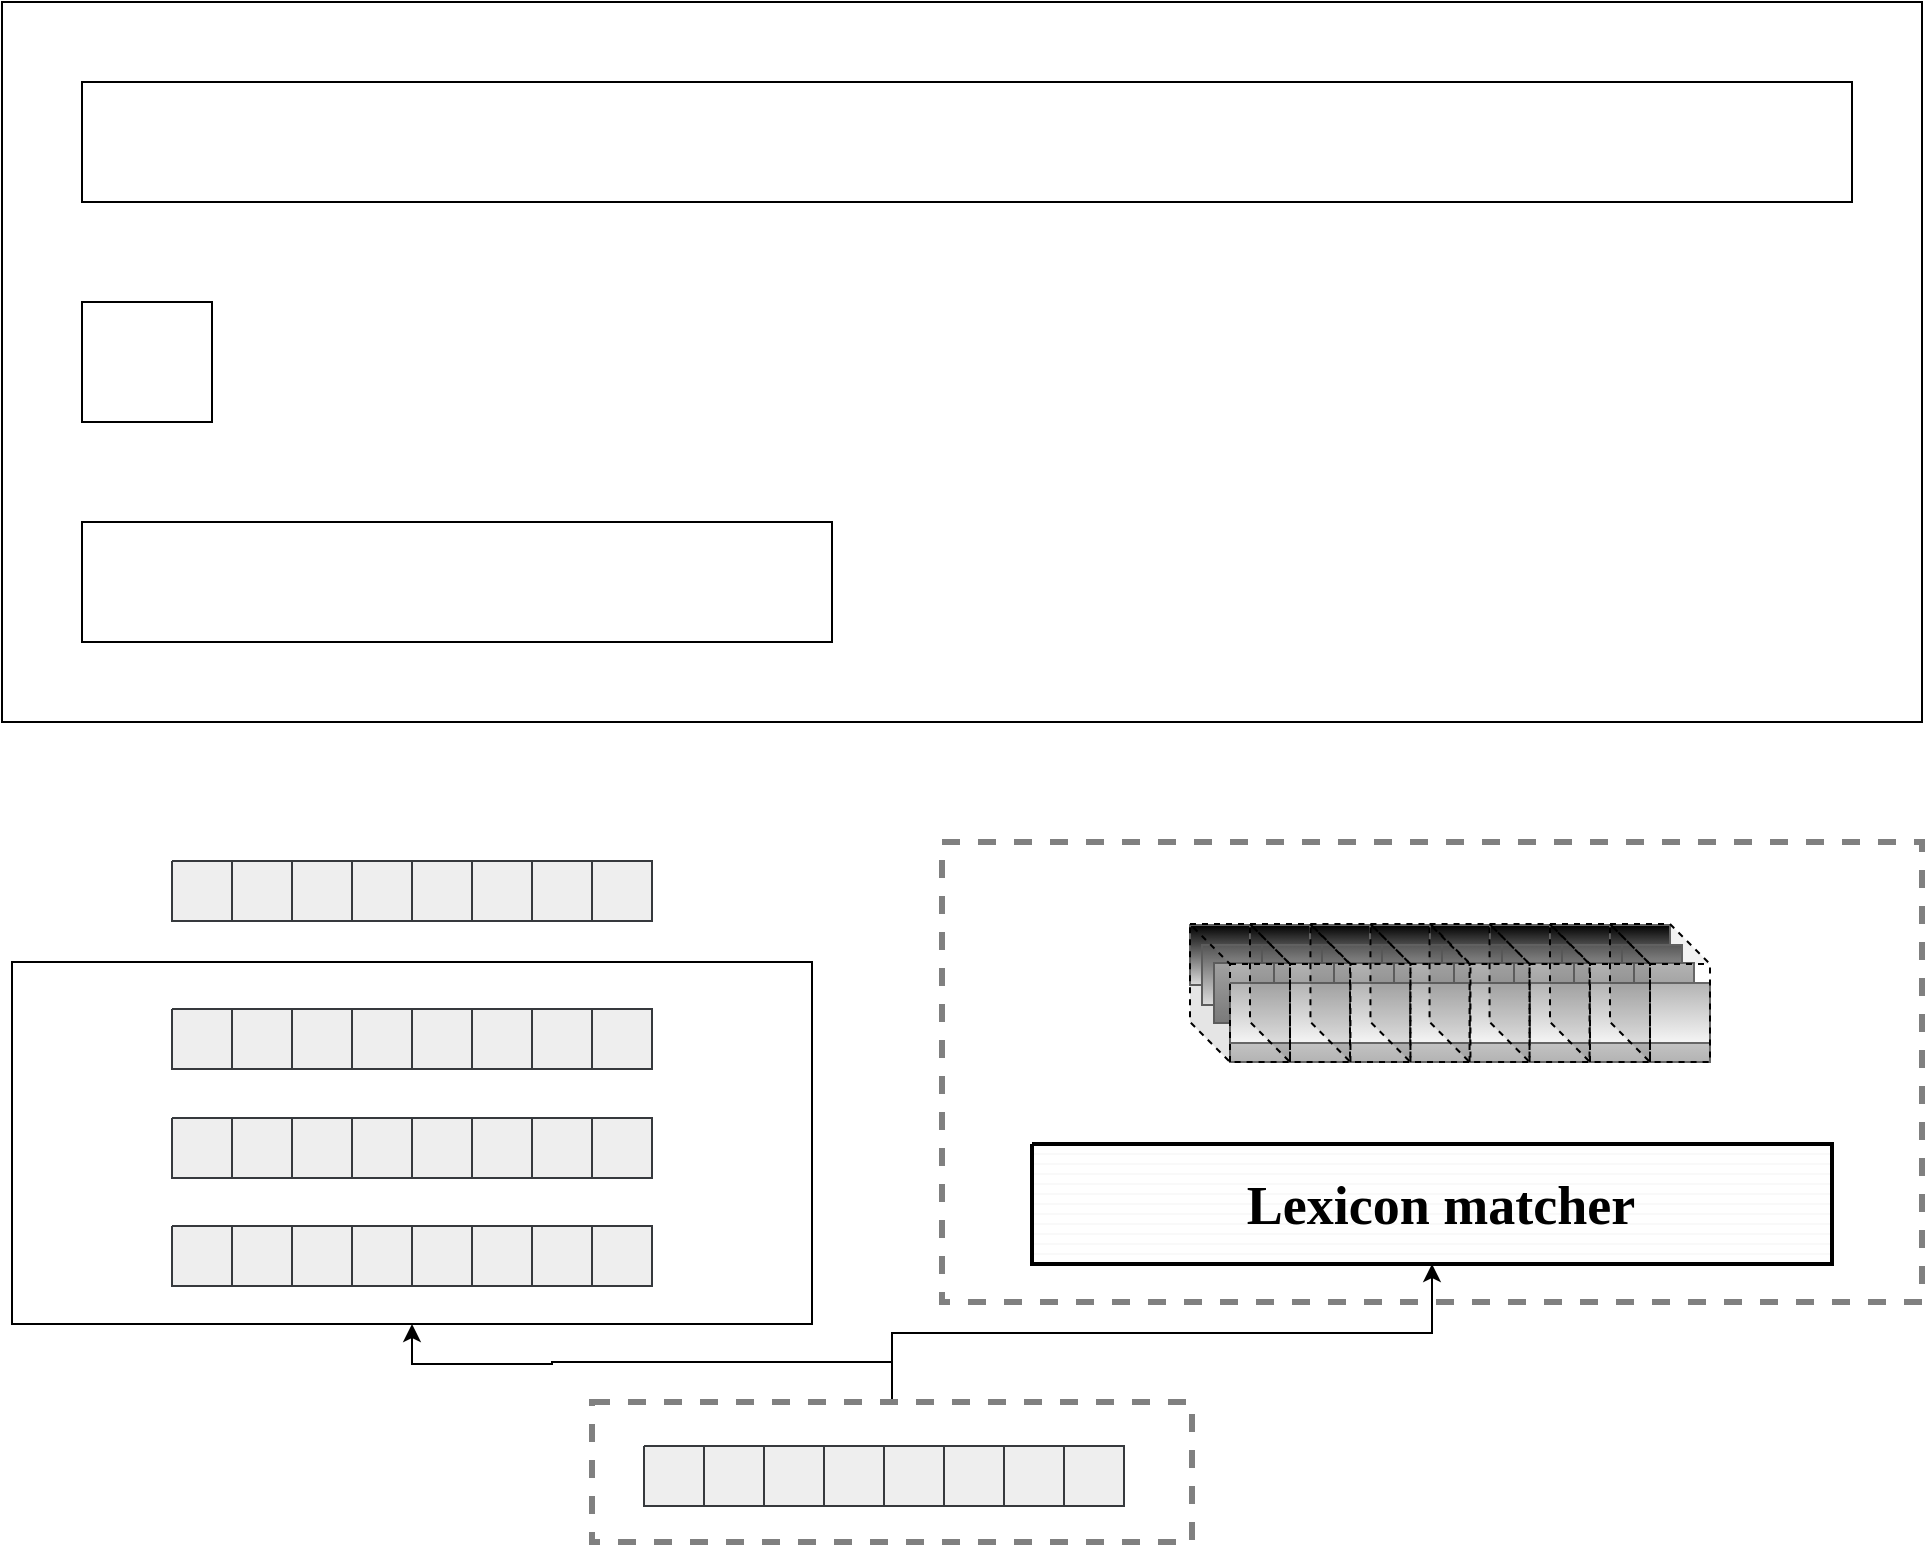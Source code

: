 <mxfile version="20.0.4" type="github">
  <diagram id="79ZjxNU_IsoWT_pZXwwr" name="Page-1">
    <mxGraphModel dx="1303" dy="792" grid="1" gridSize="10" guides="1" tooltips="1" connect="1" arrows="1" fold="1" page="1" pageScale="1" pageWidth="1654" pageHeight="2336" math="0" shadow="0">
      <root>
        <mxCell id="0" />
        <mxCell id="1" parent="0" />
        <mxCell id="RXlQQFgITEn8rvyz34GZ-1" value="" style="verticalLabelPosition=bottom;verticalAlign=top;html=1;shape=mxgraph.basic.rect;fillColor2=none;strokeWidth=3;size=20;indent=5;shadow=0;sketch=0;fillStyle=auto;fontFamily=Times New Roman;fontSize=27;fillColor=none;gradientDirection=north;dashed=1;fontColor=#333333;strokeColor=#808080;" vertex="1" parent="1">
          <mxGeometry x="665" y="1940" width="490" height="230" as="geometry" />
        </mxCell>
        <mxCell id="RXlQQFgITEn8rvyz34GZ-2" value="" style="group" vertex="1" connectable="0" parent="1">
          <mxGeometry x="516" y="2242" width="240" height="30" as="geometry" />
        </mxCell>
        <mxCell id="RXlQQFgITEn8rvyz34GZ-3" value="" style="verticalLabelPosition=bottom;verticalAlign=top;html=1;shape=mxgraph.basic.patternFillRect;fillStyle=auto;step=5;fillStrokeWidth=0.2;fillStrokeColor=#dddddd;gradientDirection=north;strokeColor=#36393d;shadow=0;sketch=0;fillColor=#eeeeee;" vertex="1" parent="RXlQQFgITEn8rvyz34GZ-2">
          <mxGeometry width="30" height="30" as="geometry" />
        </mxCell>
        <mxCell id="RXlQQFgITEn8rvyz34GZ-4" value="" style="verticalLabelPosition=bottom;verticalAlign=top;html=1;shape=mxgraph.basic.patternFillRect;fillStyle=auto;step=5;fillStrokeWidth=0.2;fillStrokeColor=#dddddd;gradientDirection=north;strokeColor=#36393d;shadow=0;sketch=0;fillColor=#eeeeee;" vertex="1" parent="RXlQQFgITEn8rvyz34GZ-2">
          <mxGeometry x="120" width="30" height="30" as="geometry" />
        </mxCell>
        <mxCell id="RXlQQFgITEn8rvyz34GZ-5" value="" style="verticalLabelPosition=bottom;verticalAlign=top;html=1;shape=mxgraph.basic.patternFillRect;fillStyle=auto;step=5;fillStrokeWidth=0.2;fillStrokeColor=#dddddd;gradientDirection=north;strokeColor=#36393d;shadow=0;sketch=0;fillColor=#eeeeee;" vertex="1" parent="RXlQQFgITEn8rvyz34GZ-2">
          <mxGeometry x="30" width="30" height="30" as="geometry" />
        </mxCell>
        <mxCell id="RXlQQFgITEn8rvyz34GZ-6" value="" style="verticalLabelPosition=bottom;verticalAlign=top;html=1;shape=mxgraph.basic.patternFillRect;fillStyle=auto;step=5;fillStrokeWidth=0.2;fillStrokeColor=#dddddd;gradientDirection=north;strokeColor=#36393d;shadow=0;sketch=0;fillColor=#eeeeee;" vertex="1" parent="RXlQQFgITEn8rvyz34GZ-2">
          <mxGeometry x="150" width="30" height="30" as="geometry" />
        </mxCell>
        <mxCell id="RXlQQFgITEn8rvyz34GZ-7" value="" style="verticalLabelPosition=bottom;verticalAlign=top;html=1;shape=mxgraph.basic.patternFillRect;fillStyle=auto;step=5;fillStrokeWidth=0.2;fillStrokeColor=#dddddd;gradientDirection=north;strokeColor=#36393d;shadow=0;sketch=0;fillColor=#eeeeee;" vertex="1" parent="RXlQQFgITEn8rvyz34GZ-2">
          <mxGeometry x="60" width="30" height="30" as="geometry" />
        </mxCell>
        <mxCell id="RXlQQFgITEn8rvyz34GZ-8" value="" style="verticalLabelPosition=bottom;verticalAlign=top;html=1;shape=mxgraph.basic.patternFillRect;fillStyle=auto;step=5;fillStrokeWidth=0.2;fillStrokeColor=#dddddd;gradientDirection=north;strokeColor=#36393d;shadow=0;sketch=0;fillColor=#eeeeee;" vertex="1" parent="RXlQQFgITEn8rvyz34GZ-2">
          <mxGeometry x="180" width="30" height="30" as="geometry" />
        </mxCell>
        <mxCell id="RXlQQFgITEn8rvyz34GZ-9" value="" style="verticalLabelPosition=bottom;verticalAlign=top;html=1;shape=mxgraph.basic.patternFillRect;fillStyle=auto;step=5;fillStrokeWidth=0.2;fillStrokeColor=#dddddd;gradientDirection=north;strokeColor=#36393d;shadow=0;sketch=0;fillColor=#eeeeee;" vertex="1" parent="RXlQQFgITEn8rvyz34GZ-2">
          <mxGeometry x="90" width="30" height="30" as="geometry" />
        </mxCell>
        <mxCell id="RXlQQFgITEn8rvyz34GZ-10" value="" style="verticalLabelPosition=bottom;verticalAlign=top;html=1;shape=mxgraph.basic.patternFillRect;fillStyle=auto;step=5;fillStrokeWidth=0.2;fillStrokeColor=#dddddd;gradientDirection=north;strokeColor=#36393d;shadow=0;sketch=0;fillColor=#eeeeee;" vertex="1" parent="RXlQQFgITEn8rvyz34GZ-2">
          <mxGeometry x="210" width="30" height="30" as="geometry" />
        </mxCell>
        <mxCell id="RXlQQFgITEn8rvyz34GZ-22" value="" style="group;fillColor=#f5f5f5;gradientColor=#b3b3b3;strokeColor=#666666;" vertex="1" connectable="0" parent="1">
          <mxGeometry x="789" y="1981.5" width="240" height="30" as="geometry" />
        </mxCell>
        <mxCell id="RXlQQFgITEn8rvyz34GZ-23" value="" style="verticalLabelPosition=bottom;verticalAlign=top;html=1;shape=mxgraph.basic.patternFillRect;fillStyle=auto;step=5;fillStrokeWidth=0.2;fillStrokeColor=#dddddd;gradientDirection=north;strokeColor=#666666;shadow=0;sketch=0;fillColor=#f5f5f5;gradientColor=#000000;" vertex="1" parent="RXlQQFgITEn8rvyz34GZ-22">
          <mxGeometry width="30" height="30" as="geometry" />
        </mxCell>
        <mxCell id="RXlQQFgITEn8rvyz34GZ-24" value="" style="verticalLabelPosition=bottom;verticalAlign=top;html=1;shape=mxgraph.basic.patternFillRect;fillStyle=auto;step=5;fillStrokeWidth=0.2;fillStrokeColor=#dddddd;gradientDirection=north;strokeColor=#666666;shadow=0;sketch=0;fillColor=#f5f5f5;gradientColor=#b3b3b3;" vertex="1" parent="RXlQQFgITEn8rvyz34GZ-22">
          <mxGeometry x="120" width="30" height="30" as="geometry" />
        </mxCell>
        <mxCell id="RXlQQFgITEn8rvyz34GZ-25" value="" style="verticalLabelPosition=bottom;verticalAlign=top;html=1;shape=mxgraph.basic.patternFillRect;fillStyle=auto;step=5;fillStrokeWidth=0.2;fillStrokeColor=#dddddd;gradientDirection=north;strokeColor=#666666;shadow=0;sketch=0;fillColor=#f5f5f5;gradientColor=#000000;" vertex="1" parent="RXlQQFgITEn8rvyz34GZ-22">
          <mxGeometry x="30" width="30" height="30" as="geometry" />
        </mxCell>
        <mxCell id="RXlQQFgITEn8rvyz34GZ-26" value="" style="verticalLabelPosition=bottom;verticalAlign=top;html=1;shape=mxgraph.basic.patternFillRect;fillStyle=auto;step=5;fillStrokeWidth=0.2;fillStrokeColor=#dddddd;gradientDirection=north;strokeColor=#666666;shadow=0;sketch=0;fillColor=#f5f5f5;gradientColor=#b3b3b3;" vertex="1" parent="RXlQQFgITEn8rvyz34GZ-22">
          <mxGeometry x="150" width="30" height="30" as="geometry" />
        </mxCell>
        <mxCell id="RXlQQFgITEn8rvyz34GZ-27" value="" style="verticalLabelPosition=bottom;verticalAlign=top;html=1;shape=mxgraph.basic.patternFillRect;fillStyle=auto;step=5;fillStrokeWidth=0.2;fillStrokeColor=#dddddd;gradientDirection=north;strokeColor=#666666;shadow=0;sketch=0;fillColor=#f5f5f5;gradientColor=#b3b3b3;" vertex="1" parent="RXlQQFgITEn8rvyz34GZ-22">
          <mxGeometry x="60" width="30" height="30" as="geometry" />
        </mxCell>
        <mxCell id="RXlQQFgITEn8rvyz34GZ-28" value="" style="verticalLabelPosition=bottom;verticalAlign=top;html=1;shape=mxgraph.basic.patternFillRect;fillStyle=auto;step=5;fillStrokeWidth=0.2;fillStrokeColor=#dddddd;gradientDirection=north;strokeColor=#666666;shadow=0;sketch=0;fillColor=#f5f5f5;gradientColor=#b3b3b3;" vertex="1" parent="RXlQQFgITEn8rvyz34GZ-22">
          <mxGeometry x="180" width="30" height="30" as="geometry" />
        </mxCell>
        <mxCell id="RXlQQFgITEn8rvyz34GZ-29" value="" style="verticalLabelPosition=bottom;verticalAlign=top;html=1;shape=mxgraph.basic.patternFillRect;fillStyle=auto;step=5;fillStrokeWidth=0.2;fillStrokeColor=#dddddd;gradientDirection=north;strokeColor=#666666;shadow=0;sketch=0;fillColor=#f5f5f5;gradientColor=#b3b3b3;" vertex="1" parent="RXlQQFgITEn8rvyz34GZ-22">
          <mxGeometry x="90" width="30" height="30" as="geometry" />
        </mxCell>
        <mxCell id="RXlQQFgITEn8rvyz34GZ-30" value="" style="verticalLabelPosition=bottom;verticalAlign=top;html=1;shape=mxgraph.basic.patternFillRect;fillStyle=auto;step=5;fillStrokeWidth=0.2;fillStrokeColor=#dddddd;gradientDirection=north;strokeColor=#666666;shadow=0;sketch=0;fillColor=#f5f5f5;gradientColor=#b3b3b3;" vertex="1" parent="RXlQQFgITEn8rvyz34GZ-22">
          <mxGeometry x="210" width="30" height="30" as="geometry" />
        </mxCell>
        <mxCell id="RXlQQFgITEn8rvyz34GZ-31" value="" style="verticalLabelPosition=bottom;verticalAlign=top;html=1;shape=mxgraph.basic.patternFillRect;fillStyle=auto;step=5;fillStrokeWidth=0.2;fillStrokeColor=#dddddd;gradientDirection=north;strokeColor=#666666;shadow=0;sketch=0;fillColor=#f5f5f5;gradientColor=#b3b3b3;" vertex="1" parent="RXlQQFgITEn8rvyz34GZ-22">
          <mxGeometry x="210" width="30" height="30" as="geometry" />
        </mxCell>
        <mxCell id="RXlQQFgITEn8rvyz34GZ-32" value="" style="verticalLabelPosition=bottom;verticalAlign=top;html=1;shape=mxgraph.basic.patternFillRect;fillStyle=auto;step=5;fillStrokeWidth=0.2;fillStrokeColor=#dddddd;gradientDirection=north;strokeColor=#666666;shadow=0;sketch=0;fillColor=#f5f5f5;gradientColor=#b3b3b3;" vertex="1" parent="RXlQQFgITEn8rvyz34GZ-22">
          <mxGeometry x="180" width="30" height="30" as="geometry" />
        </mxCell>
        <mxCell id="RXlQQFgITEn8rvyz34GZ-33" value="" style="verticalLabelPosition=bottom;verticalAlign=top;html=1;shape=mxgraph.basic.patternFillRect;fillStyle=auto;step=5;fillStrokeWidth=0.2;fillStrokeColor=#dddddd;gradientDirection=north;strokeColor=#666666;shadow=0;sketch=0;fillColor=#f5f5f5;gradientColor=#b3b3b3;" vertex="1" parent="RXlQQFgITEn8rvyz34GZ-22">
          <mxGeometry x="210" width="30" height="30" as="geometry" />
        </mxCell>
        <mxCell id="RXlQQFgITEn8rvyz34GZ-34" value="" style="verticalLabelPosition=bottom;verticalAlign=top;html=1;shape=mxgraph.basic.patternFillRect;fillStyle=auto;step=5;fillStrokeWidth=0.2;fillStrokeColor=#dddddd;gradientDirection=north;strokeColor=#666666;shadow=0;sketch=0;fillColor=#f5f5f5;gradientColor=#b3b3b3;" vertex="1" parent="RXlQQFgITEn8rvyz34GZ-22">
          <mxGeometry x="180" width="30" height="30" as="geometry" />
        </mxCell>
        <mxCell id="RXlQQFgITEn8rvyz34GZ-35" value="" style="verticalLabelPosition=bottom;verticalAlign=top;html=1;shape=mxgraph.basic.patternFillRect;fillStyle=auto;step=5;fillStrokeWidth=0.2;fillStrokeColor=#dddddd;gradientDirection=north;strokeColor=#666666;shadow=0;sketch=0;fillColor=#f5f5f5;gradientColor=#b3b3b3;" vertex="1" parent="RXlQQFgITEn8rvyz34GZ-22">
          <mxGeometry x="150" width="30" height="30" as="geometry" />
        </mxCell>
        <mxCell id="RXlQQFgITEn8rvyz34GZ-36" value="" style="verticalLabelPosition=bottom;verticalAlign=top;html=1;shape=mxgraph.basic.patternFillRect;fillStyle=auto;step=5;fillStrokeWidth=0.2;fillStrokeColor=#dddddd;gradientDirection=north;strokeColor=#666666;shadow=0;sketch=0;fillColor=#f5f5f5;gradientColor=#b3b3b3;" vertex="1" parent="RXlQQFgITEn8rvyz34GZ-22">
          <mxGeometry x="210" width="30" height="30" as="geometry" />
        </mxCell>
        <mxCell id="RXlQQFgITEn8rvyz34GZ-37" value="" style="verticalLabelPosition=bottom;verticalAlign=top;html=1;shape=mxgraph.basic.patternFillRect;fillStyle=auto;step=5;fillStrokeWidth=0.2;fillStrokeColor=#dddddd;gradientDirection=north;strokeColor=#666666;shadow=0;sketch=0;fillColor=#f5f5f5;gradientColor=#b3b3b3;" vertex="1" parent="RXlQQFgITEn8rvyz34GZ-22">
          <mxGeometry x="180" width="30" height="30" as="geometry" />
        </mxCell>
        <mxCell id="RXlQQFgITEn8rvyz34GZ-38" value="" style="verticalLabelPosition=bottom;verticalAlign=top;html=1;shape=mxgraph.basic.patternFillRect;fillStyle=auto;step=5;fillStrokeWidth=0.2;fillStrokeColor=#dddddd;gradientDirection=north;strokeColor=#666666;shadow=0;sketch=0;fillColor=#f5f5f5;gradientColor=#b3b3b3;" vertex="1" parent="RXlQQFgITEn8rvyz34GZ-22">
          <mxGeometry x="150" width="30" height="30" as="geometry" />
        </mxCell>
        <mxCell id="RXlQQFgITEn8rvyz34GZ-39" value="" style="verticalLabelPosition=bottom;verticalAlign=top;html=1;shape=mxgraph.basic.patternFillRect;fillStyle=auto;step=5;fillStrokeWidth=0.2;fillStrokeColor=#dddddd;gradientDirection=north;strokeColor=#666666;shadow=0;sketch=0;fillColor=#f5f5f5;gradientColor=#b3b3b3;" vertex="1" parent="RXlQQFgITEn8rvyz34GZ-22">
          <mxGeometry x="210" width="30" height="30" as="geometry" />
        </mxCell>
        <mxCell id="RXlQQFgITEn8rvyz34GZ-40" value="" style="verticalLabelPosition=bottom;verticalAlign=top;html=1;shape=mxgraph.basic.patternFillRect;fillStyle=auto;step=5;fillStrokeWidth=0.2;fillStrokeColor=#dddddd;gradientDirection=north;strokeColor=#666666;shadow=0;sketch=0;fillColor=#f5f5f5;gradientColor=#b3b3b3;" vertex="1" parent="RXlQQFgITEn8rvyz34GZ-22">
          <mxGeometry x="180" width="30" height="30" as="geometry" />
        </mxCell>
        <mxCell id="RXlQQFgITEn8rvyz34GZ-41" value="" style="verticalLabelPosition=bottom;verticalAlign=top;html=1;shape=mxgraph.basic.patternFillRect;fillStyle=auto;step=5;fillStrokeWidth=0.2;fillStrokeColor=#dddddd;gradientDirection=north;strokeColor=#666666;shadow=0;sketch=0;fillColor=#f5f5f5;gradientColor=#b3b3b3;" vertex="1" parent="RXlQQFgITEn8rvyz34GZ-22">
          <mxGeometry x="150" width="30" height="30" as="geometry" />
        </mxCell>
        <mxCell id="RXlQQFgITEn8rvyz34GZ-42" value="" style="verticalLabelPosition=bottom;verticalAlign=top;html=1;shape=mxgraph.basic.patternFillRect;fillStyle=auto;step=5;fillStrokeWidth=0.2;fillStrokeColor=#dddddd;gradientDirection=north;strokeColor=#666666;shadow=0;sketch=0;fillColor=#f5f5f5;gradientColor=#b3b3b3;" vertex="1" parent="RXlQQFgITEn8rvyz34GZ-22">
          <mxGeometry x="120" width="30" height="30" as="geometry" />
        </mxCell>
        <mxCell id="RXlQQFgITEn8rvyz34GZ-43" value="" style="verticalLabelPosition=bottom;verticalAlign=top;html=1;shape=mxgraph.basic.patternFillRect;fillStyle=auto;step=5;fillStrokeWidth=0.2;fillStrokeColor=#dddddd;gradientDirection=north;strokeColor=#666666;shadow=0;sketch=0;fillColor=#f5f5f5;gradientColor=#b3b3b3;" vertex="1" parent="RXlQQFgITEn8rvyz34GZ-22">
          <mxGeometry x="90" width="30" height="30" as="geometry" />
        </mxCell>
        <mxCell id="RXlQQFgITEn8rvyz34GZ-44" value="" style="verticalLabelPosition=bottom;verticalAlign=top;html=1;shape=mxgraph.basic.patternFillRect;fillStyle=auto;step=5;fillStrokeWidth=0.2;fillStrokeColor=#dddddd;gradientDirection=north;strokeColor=#666666;shadow=0;sketch=0;fillColor=#f5f5f5;gradientColor=#b3b3b3;" vertex="1" parent="RXlQQFgITEn8rvyz34GZ-22">
          <mxGeometry x="210" width="30" height="30" as="geometry" />
        </mxCell>
        <mxCell id="RXlQQFgITEn8rvyz34GZ-45" value="" style="verticalLabelPosition=bottom;verticalAlign=top;html=1;shape=mxgraph.basic.patternFillRect;fillStyle=auto;step=5;fillStrokeWidth=0.2;fillStrokeColor=#dddddd;gradientDirection=north;strokeColor=#666666;shadow=0;sketch=0;fillColor=#f5f5f5;gradientColor=#b3b3b3;" vertex="1" parent="RXlQQFgITEn8rvyz34GZ-22">
          <mxGeometry x="180" width="30" height="30" as="geometry" />
        </mxCell>
        <mxCell id="RXlQQFgITEn8rvyz34GZ-46" value="" style="verticalLabelPosition=bottom;verticalAlign=top;html=1;shape=mxgraph.basic.patternFillRect;fillStyle=auto;step=5;fillStrokeWidth=0.2;fillStrokeColor=#dddddd;gradientDirection=north;strokeColor=#666666;shadow=0;sketch=0;fillColor=#f5f5f5;gradientColor=#b3b3b3;" vertex="1" parent="RXlQQFgITEn8rvyz34GZ-22">
          <mxGeometry x="150" width="30" height="30" as="geometry" />
        </mxCell>
        <mxCell id="RXlQQFgITEn8rvyz34GZ-47" value="" style="verticalLabelPosition=bottom;verticalAlign=top;html=1;shape=mxgraph.basic.patternFillRect;fillStyle=auto;step=5;fillStrokeWidth=0.2;fillStrokeColor=#dddddd;gradientDirection=north;strokeColor=#666666;shadow=0;sketch=0;fillColor=#f5f5f5;gradientColor=#b3b3b3;" vertex="1" parent="RXlQQFgITEn8rvyz34GZ-22">
          <mxGeometry x="120" width="30" height="30" as="geometry" />
        </mxCell>
        <mxCell id="RXlQQFgITEn8rvyz34GZ-48" value="" style="verticalLabelPosition=bottom;verticalAlign=top;html=1;shape=mxgraph.basic.patternFillRect;fillStyle=auto;step=5;fillStrokeWidth=0.2;fillStrokeColor=#dddddd;gradientDirection=north;strokeColor=#666666;shadow=0;sketch=0;fillColor=#f5f5f5;gradientColor=#b3b3b3;" vertex="1" parent="RXlQQFgITEn8rvyz34GZ-22">
          <mxGeometry x="90" width="30" height="30" as="geometry" />
        </mxCell>
        <mxCell id="RXlQQFgITEn8rvyz34GZ-49" value="" style="verticalLabelPosition=bottom;verticalAlign=top;html=1;shape=mxgraph.basic.patternFillRect;fillStyle=auto;step=5;fillStrokeWidth=0.2;fillStrokeColor=#dddddd;gradientDirection=north;strokeColor=#666666;shadow=0;sketch=0;fillColor=#f5f5f5;gradientColor=#b3b3b3;" vertex="1" parent="RXlQQFgITEn8rvyz34GZ-22">
          <mxGeometry x="210" width="30" height="30" as="geometry" />
        </mxCell>
        <mxCell id="RXlQQFgITEn8rvyz34GZ-50" value="" style="verticalLabelPosition=bottom;verticalAlign=top;html=1;shape=mxgraph.basic.patternFillRect;fillStyle=auto;step=5;fillStrokeWidth=0.2;fillStrokeColor=#dddddd;gradientDirection=north;strokeColor=#666666;shadow=0;sketch=0;fillColor=#f5f5f5;gradientColor=#b3b3b3;" vertex="1" parent="RXlQQFgITEn8rvyz34GZ-22">
          <mxGeometry x="180" width="30" height="30" as="geometry" />
        </mxCell>
        <mxCell id="RXlQQFgITEn8rvyz34GZ-51" value="" style="verticalLabelPosition=bottom;verticalAlign=top;html=1;shape=mxgraph.basic.patternFillRect;fillStyle=auto;step=5;fillStrokeWidth=0.2;fillStrokeColor=#dddddd;gradientDirection=north;strokeColor=#666666;shadow=0;sketch=0;fillColor=#f5f5f5;gradientColor=#b3b3b3;" vertex="1" parent="RXlQQFgITEn8rvyz34GZ-22">
          <mxGeometry x="150" width="30" height="30" as="geometry" />
        </mxCell>
        <mxCell id="RXlQQFgITEn8rvyz34GZ-52" value="" style="verticalLabelPosition=bottom;verticalAlign=top;html=1;shape=mxgraph.basic.patternFillRect;fillStyle=auto;step=5;fillStrokeWidth=0.2;fillStrokeColor=#dddddd;gradientDirection=north;strokeColor=#666666;shadow=0;sketch=0;fillColor=#f5f5f5;gradientColor=#b3b3b3;" vertex="1" parent="RXlQQFgITEn8rvyz34GZ-22">
          <mxGeometry x="120" width="30" height="30" as="geometry" />
        </mxCell>
        <mxCell id="RXlQQFgITEn8rvyz34GZ-53" value="" style="verticalLabelPosition=bottom;verticalAlign=top;html=1;shape=mxgraph.basic.patternFillRect;fillStyle=auto;step=5;fillStrokeWidth=0.2;fillStrokeColor=#dddddd;gradientDirection=north;strokeColor=#666666;shadow=0;sketch=0;fillColor=#f5f5f5;gradientColor=#b3b3b3;" vertex="1" parent="RXlQQFgITEn8rvyz34GZ-22">
          <mxGeometry x="90" width="30" height="30" as="geometry" />
        </mxCell>
        <mxCell id="RXlQQFgITEn8rvyz34GZ-54" value="" style="verticalLabelPosition=bottom;verticalAlign=top;html=1;shape=mxgraph.basic.patternFillRect;fillStyle=auto;step=5;fillStrokeWidth=0.2;fillStrokeColor=#dddddd;gradientDirection=north;strokeColor=#666666;shadow=0;sketch=0;fillColor=#f5f5f5;gradientColor=#b3b3b3;" vertex="1" parent="RXlQQFgITEn8rvyz34GZ-22">
          <mxGeometry x="210" width="30" height="30" as="geometry" />
        </mxCell>
        <mxCell id="RXlQQFgITEn8rvyz34GZ-55" value="" style="verticalLabelPosition=bottom;verticalAlign=top;html=1;shape=mxgraph.basic.patternFillRect;fillStyle=auto;step=5;fillStrokeWidth=0.2;fillStrokeColor=#dddddd;gradientDirection=north;strokeColor=#666666;shadow=0;sketch=0;fillColor=#f5f5f5;gradientColor=#b3b3b3;" vertex="1" parent="RXlQQFgITEn8rvyz34GZ-22">
          <mxGeometry x="180" width="30" height="30" as="geometry" />
        </mxCell>
        <mxCell id="RXlQQFgITEn8rvyz34GZ-56" value="" style="verticalLabelPosition=bottom;verticalAlign=top;html=1;shape=mxgraph.basic.patternFillRect;fillStyle=auto;step=5;fillStrokeWidth=0.2;fillStrokeColor=#dddddd;gradientDirection=north;strokeColor=#666666;shadow=0;sketch=0;fillColor=#f5f5f5;gradientColor=#b3b3b3;" vertex="1" parent="RXlQQFgITEn8rvyz34GZ-22">
          <mxGeometry x="150" width="30" height="30" as="geometry" />
        </mxCell>
        <mxCell id="RXlQQFgITEn8rvyz34GZ-57" value="" style="verticalLabelPosition=bottom;verticalAlign=top;html=1;shape=mxgraph.basic.patternFillRect;fillStyle=auto;step=5;fillStrokeWidth=0.2;fillStrokeColor=#dddddd;gradientDirection=north;strokeColor=#666666;shadow=0;sketch=0;fillColor=#f5f5f5;gradientColor=#b3b3b3;" vertex="1" parent="RXlQQFgITEn8rvyz34GZ-22">
          <mxGeometry x="120" width="30" height="30" as="geometry" />
        </mxCell>
        <mxCell id="RXlQQFgITEn8rvyz34GZ-58" value="" style="verticalLabelPosition=bottom;verticalAlign=top;html=1;shape=mxgraph.basic.patternFillRect;fillStyle=auto;step=5;fillStrokeWidth=0.2;fillStrokeColor=#dddddd;gradientDirection=north;strokeColor=#666666;shadow=0;sketch=0;fillColor=#f5f5f5;gradientColor=#b3b3b3;" vertex="1" parent="RXlQQFgITEn8rvyz34GZ-22">
          <mxGeometry x="90" width="30" height="30" as="geometry" />
        </mxCell>
        <mxCell id="RXlQQFgITEn8rvyz34GZ-59" value="" style="verticalLabelPosition=bottom;verticalAlign=top;html=1;shape=mxgraph.basic.patternFillRect;fillStyle=auto;step=5;fillStrokeWidth=0.2;fillStrokeColor=#dddddd;gradientDirection=north;strokeColor=#666666;shadow=0;sketch=0;fillColor=#f5f5f5;gradientColor=#b3b3b3;" vertex="1" parent="RXlQQFgITEn8rvyz34GZ-22">
          <mxGeometry x="210" width="30" height="30" as="geometry" />
        </mxCell>
        <mxCell id="RXlQQFgITEn8rvyz34GZ-60" value="" style="verticalLabelPosition=bottom;verticalAlign=top;html=1;shape=mxgraph.basic.patternFillRect;fillStyle=auto;step=5;fillStrokeWidth=0.2;fillStrokeColor=#dddddd;gradientDirection=north;strokeColor=#666666;shadow=0;sketch=0;fillColor=#f5f5f5;gradientColor=#b3b3b3;" vertex="1" parent="RXlQQFgITEn8rvyz34GZ-22">
          <mxGeometry x="180" width="30" height="30" as="geometry" />
        </mxCell>
        <mxCell id="RXlQQFgITEn8rvyz34GZ-61" value="" style="verticalLabelPosition=bottom;verticalAlign=top;html=1;shape=mxgraph.basic.patternFillRect;fillStyle=auto;step=5;fillStrokeWidth=0.2;fillStrokeColor=#dddddd;gradientDirection=north;strokeColor=#666666;shadow=0;sketch=0;fillColor=#f5f5f5;gradientColor=#b3b3b3;" vertex="1" parent="RXlQQFgITEn8rvyz34GZ-22">
          <mxGeometry x="150" width="30" height="30" as="geometry" />
        </mxCell>
        <mxCell id="RXlQQFgITEn8rvyz34GZ-62" value="" style="verticalLabelPosition=bottom;verticalAlign=top;html=1;shape=mxgraph.basic.patternFillRect;fillStyle=auto;step=5;fillStrokeWidth=0.2;fillStrokeColor=#dddddd;gradientDirection=north;strokeColor=#666666;shadow=0;sketch=0;fillColor=#f5f5f5;gradientColor=#b3b3b3;" vertex="1" parent="RXlQQFgITEn8rvyz34GZ-22">
          <mxGeometry x="120" width="30" height="30" as="geometry" />
        </mxCell>
        <mxCell id="RXlQQFgITEn8rvyz34GZ-63" value="" style="verticalLabelPosition=bottom;verticalAlign=top;html=1;shape=mxgraph.basic.patternFillRect;fillStyle=auto;step=5;fillStrokeWidth=0.2;fillStrokeColor=#dddddd;gradientDirection=north;strokeColor=#666666;shadow=0;sketch=0;fillColor=#f5f5f5;gradientColor=#b3b3b3;" vertex="1" parent="RXlQQFgITEn8rvyz34GZ-22">
          <mxGeometry x="90" width="30" height="30" as="geometry" />
        </mxCell>
        <mxCell id="RXlQQFgITEn8rvyz34GZ-64" value="" style="verticalLabelPosition=bottom;verticalAlign=top;html=1;shape=mxgraph.basic.patternFillRect;fillStyle=auto;step=5;fillStrokeWidth=0.2;fillStrokeColor=#dddddd;gradientDirection=north;strokeColor=#666666;shadow=0;sketch=0;fillColor=#f5f5f5;gradientColor=#b3b3b3;" vertex="1" parent="RXlQQFgITEn8rvyz34GZ-22">
          <mxGeometry x="60" width="30" height="30" as="geometry" />
        </mxCell>
        <mxCell id="RXlQQFgITEn8rvyz34GZ-65" value="" style="verticalLabelPosition=bottom;verticalAlign=top;html=1;shape=mxgraph.basic.patternFillRect;fillStyle=auto;step=5;fillStrokeWidth=0.2;fillStrokeColor=#dddddd;gradientDirection=north;strokeColor=#666666;shadow=0;sketch=0;fillColor=#f5f5f5;gradientColor=#000000;" vertex="1" parent="RXlQQFgITEn8rvyz34GZ-22">
          <mxGeometry x="210" width="30" height="30" as="geometry" />
        </mxCell>
        <mxCell id="RXlQQFgITEn8rvyz34GZ-66" value="" style="verticalLabelPosition=bottom;verticalAlign=top;html=1;shape=mxgraph.basic.patternFillRect;fillStyle=auto;step=5;fillStrokeWidth=0.2;fillStrokeColor=#dddddd;gradientDirection=north;strokeColor=#666666;shadow=0;sketch=0;fillColor=#f5f5f5;gradientColor=#000000;" vertex="1" parent="RXlQQFgITEn8rvyz34GZ-22">
          <mxGeometry x="180" width="30" height="30" as="geometry" />
        </mxCell>
        <mxCell id="RXlQQFgITEn8rvyz34GZ-67" value="" style="verticalLabelPosition=bottom;verticalAlign=top;html=1;shape=mxgraph.basic.patternFillRect;fillStyle=auto;step=5;fillStrokeWidth=0.2;fillStrokeColor=#dddddd;gradientDirection=north;strokeColor=#666666;shadow=0;sketch=0;fillColor=#f5f5f5;gradientColor=#000000;" vertex="1" parent="RXlQQFgITEn8rvyz34GZ-22">
          <mxGeometry x="150" width="30" height="30" as="geometry" />
        </mxCell>
        <mxCell id="RXlQQFgITEn8rvyz34GZ-68" value="" style="verticalLabelPosition=bottom;verticalAlign=top;html=1;shape=mxgraph.basic.patternFillRect;fillStyle=auto;step=5;fillStrokeWidth=0.2;fillStrokeColor=#dddddd;gradientDirection=north;strokeColor=#666666;shadow=0;sketch=0;fillColor=#f5f5f5;gradientColor=#000000;" vertex="1" parent="RXlQQFgITEn8rvyz34GZ-22">
          <mxGeometry x="120" width="30" height="30" as="geometry" />
        </mxCell>
        <mxCell id="RXlQQFgITEn8rvyz34GZ-69" value="" style="verticalLabelPosition=bottom;verticalAlign=top;html=1;shape=mxgraph.basic.patternFillRect;fillStyle=auto;step=5;fillStrokeWidth=0.2;fillStrokeColor=#dddddd;gradientDirection=north;strokeColor=#666666;shadow=0;sketch=0;fillColor=#f5f5f5;gradientColor=#000000;" vertex="1" parent="RXlQQFgITEn8rvyz34GZ-22">
          <mxGeometry x="90" width="30" height="30" as="geometry" />
        </mxCell>
        <mxCell id="RXlQQFgITEn8rvyz34GZ-70" value="" style="verticalLabelPosition=bottom;verticalAlign=top;html=1;shape=mxgraph.basic.patternFillRect;fillStyle=auto;step=5;fillStrokeWidth=0.2;fillStrokeColor=#dddddd;gradientDirection=north;strokeColor=#666666;shadow=0;sketch=0;fillColor=#f5f5f5;gradientColor=#000000;" vertex="1" parent="RXlQQFgITEn8rvyz34GZ-22">
          <mxGeometry x="60" width="30" height="30" as="geometry" />
        </mxCell>
        <mxCell id="RXlQQFgITEn8rvyz34GZ-71" value="" style="group;fillColor=#f5f5f5;gradientColor=#b3b3b3;strokeColor=#666666;" vertex="1" connectable="0" parent="1">
          <mxGeometry x="795" y="1991.5" width="240" height="30" as="geometry" />
        </mxCell>
        <mxCell id="RXlQQFgITEn8rvyz34GZ-72" value="" style="verticalLabelPosition=bottom;verticalAlign=top;html=1;shape=mxgraph.basic.patternFillRect;fillStyle=auto;step=5;fillStrokeWidth=0.2;fillStrokeColor=#dddddd;gradientDirection=north;strokeColor=#666666;shadow=0;sketch=0;fillColor=#f5f5f5;gradientColor=#5C5C5C;" vertex="1" parent="RXlQQFgITEn8rvyz34GZ-71">
          <mxGeometry width="30" height="30" as="geometry" />
        </mxCell>
        <mxCell id="RXlQQFgITEn8rvyz34GZ-73" value="" style="verticalLabelPosition=bottom;verticalAlign=top;html=1;shape=mxgraph.basic.patternFillRect;fillStyle=auto;step=5;fillStrokeWidth=0.2;fillStrokeColor=#dddddd;gradientDirection=north;strokeColor=#666666;shadow=0;sketch=0;fillColor=#f5f5f5;gradientColor=#b3b3b3;" vertex="1" parent="RXlQQFgITEn8rvyz34GZ-71">
          <mxGeometry x="120" width="30" height="30" as="geometry" />
        </mxCell>
        <mxCell id="RXlQQFgITEn8rvyz34GZ-74" value="" style="verticalLabelPosition=bottom;verticalAlign=top;html=1;shape=mxgraph.basic.patternFillRect;fillStyle=auto;step=5;fillStrokeWidth=0.2;fillStrokeColor=#dddddd;gradientDirection=north;strokeColor=#666666;shadow=0;sketch=0;fillColor=#f5f5f5;gradientColor=#5C5C5C;" vertex="1" parent="RXlQQFgITEn8rvyz34GZ-71">
          <mxGeometry x="30" width="30" height="30" as="geometry" />
        </mxCell>
        <mxCell id="RXlQQFgITEn8rvyz34GZ-75" value="" style="verticalLabelPosition=bottom;verticalAlign=top;html=1;shape=mxgraph.basic.patternFillRect;fillStyle=auto;step=5;fillStrokeWidth=0.2;fillStrokeColor=#dddddd;gradientDirection=north;strokeColor=#666666;shadow=0;sketch=0;fillColor=#f5f5f5;gradientColor=#b3b3b3;" vertex="1" parent="RXlQQFgITEn8rvyz34GZ-71">
          <mxGeometry x="150" width="30" height="30" as="geometry" />
        </mxCell>
        <mxCell id="RXlQQFgITEn8rvyz34GZ-76" value="" style="verticalLabelPosition=bottom;verticalAlign=top;html=1;shape=mxgraph.basic.patternFillRect;fillStyle=auto;step=5;fillStrokeWidth=0.2;fillStrokeColor=#dddddd;gradientDirection=north;strokeColor=#666666;shadow=0;sketch=0;fillColor=#f5f5f5;gradientColor=#b3b3b3;" vertex="1" parent="RXlQQFgITEn8rvyz34GZ-71">
          <mxGeometry x="60" width="30" height="30" as="geometry" />
        </mxCell>
        <mxCell id="RXlQQFgITEn8rvyz34GZ-77" value="" style="verticalLabelPosition=bottom;verticalAlign=top;html=1;shape=mxgraph.basic.patternFillRect;fillStyle=auto;step=5;fillStrokeWidth=0.2;fillStrokeColor=#dddddd;gradientDirection=north;strokeColor=#666666;shadow=0;sketch=0;fillColor=#f5f5f5;gradientColor=#b3b3b3;" vertex="1" parent="RXlQQFgITEn8rvyz34GZ-71">
          <mxGeometry x="180" width="30" height="30" as="geometry" />
        </mxCell>
        <mxCell id="RXlQQFgITEn8rvyz34GZ-78" value="" style="verticalLabelPosition=bottom;verticalAlign=top;html=1;shape=mxgraph.basic.patternFillRect;fillStyle=auto;step=5;fillStrokeWidth=0.2;fillStrokeColor=#dddddd;gradientDirection=north;strokeColor=#666666;shadow=0;sketch=0;fillColor=#f5f5f5;gradientColor=#b3b3b3;" vertex="1" parent="RXlQQFgITEn8rvyz34GZ-71">
          <mxGeometry x="90" width="30" height="30" as="geometry" />
        </mxCell>
        <mxCell id="RXlQQFgITEn8rvyz34GZ-79" value="" style="verticalLabelPosition=bottom;verticalAlign=top;html=1;shape=mxgraph.basic.patternFillRect;fillStyle=auto;step=5;fillStrokeWidth=0.2;fillStrokeColor=#dddddd;gradientDirection=north;strokeColor=#666666;shadow=0;sketch=0;fillColor=#f5f5f5;gradientColor=#b3b3b3;" vertex="1" parent="RXlQQFgITEn8rvyz34GZ-71">
          <mxGeometry x="210" width="30" height="30" as="geometry" />
        </mxCell>
        <mxCell id="RXlQQFgITEn8rvyz34GZ-80" value="" style="verticalLabelPosition=bottom;verticalAlign=top;html=1;shape=mxgraph.basic.patternFillRect;fillStyle=auto;step=5;fillStrokeWidth=0.2;fillStrokeColor=#dddddd;gradientDirection=north;strokeColor=#666666;shadow=0;sketch=0;fillColor=#f5f5f5;gradientColor=#b3b3b3;" vertex="1" parent="RXlQQFgITEn8rvyz34GZ-71">
          <mxGeometry x="210" width="30" height="30" as="geometry" />
        </mxCell>
        <mxCell id="RXlQQFgITEn8rvyz34GZ-81" value="" style="verticalLabelPosition=bottom;verticalAlign=top;html=1;shape=mxgraph.basic.patternFillRect;fillStyle=auto;step=5;fillStrokeWidth=0.2;fillStrokeColor=#dddddd;gradientDirection=north;strokeColor=#666666;shadow=0;sketch=0;fillColor=#f5f5f5;gradientColor=#b3b3b3;" vertex="1" parent="RXlQQFgITEn8rvyz34GZ-71">
          <mxGeometry x="180" width="30" height="30" as="geometry" />
        </mxCell>
        <mxCell id="RXlQQFgITEn8rvyz34GZ-82" value="" style="verticalLabelPosition=bottom;verticalAlign=top;html=1;shape=mxgraph.basic.patternFillRect;fillStyle=auto;step=5;fillStrokeWidth=0.2;fillStrokeColor=#dddddd;gradientDirection=north;strokeColor=#666666;shadow=0;sketch=0;fillColor=#f5f5f5;gradientColor=#b3b3b3;" vertex="1" parent="RXlQQFgITEn8rvyz34GZ-71">
          <mxGeometry x="210" width="30" height="30" as="geometry" />
        </mxCell>
        <mxCell id="RXlQQFgITEn8rvyz34GZ-83" value="" style="verticalLabelPosition=bottom;verticalAlign=top;html=1;shape=mxgraph.basic.patternFillRect;fillStyle=auto;step=5;fillStrokeWidth=0.2;fillStrokeColor=#dddddd;gradientDirection=north;strokeColor=#666666;shadow=0;sketch=0;fillColor=#f5f5f5;gradientColor=#b3b3b3;" vertex="1" parent="RXlQQFgITEn8rvyz34GZ-71">
          <mxGeometry x="180" width="30" height="30" as="geometry" />
        </mxCell>
        <mxCell id="RXlQQFgITEn8rvyz34GZ-84" value="" style="verticalLabelPosition=bottom;verticalAlign=top;html=1;shape=mxgraph.basic.patternFillRect;fillStyle=auto;step=5;fillStrokeWidth=0.2;fillStrokeColor=#dddddd;gradientDirection=north;strokeColor=#666666;shadow=0;sketch=0;fillColor=#f5f5f5;gradientColor=#b3b3b3;" vertex="1" parent="RXlQQFgITEn8rvyz34GZ-71">
          <mxGeometry x="150" width="30" height="30" as="geometry" />
        </mxCell>
        <mxCell id="RXlQQFgITEn8rvyz34GZ-85" value="" style="verticalLabelPosition=bottom;verticalAlign=top;html=1;shape=mxgraph.basic.patternFillRect;fillStyle=auto;step=5;fillStrokeWidth=0.2;fillStrokeColor=#dddddd;gradientDirection=north;strokeColor=#666666;shadow=0;sketch=0;fillColor=#f5f5f5;gradientColor=#b3b3b3;" vertex="1" parent="RXlQQFgITEn8rvyz34GZ-71">
          <mxGeometry x="210" width="30" height="30" as="geometry" />
        </mxCell>
        <mxCell id="RXlQQFgITEn8rvyz34GZ-86" value="" style="verticalLabelPosition=bottom;verticalAlign=top;html=1;shape=mxgraph.basic.patternFillRect;fillStyle=auto;step=5;fillStrokeWidth=0.2;fillStrokeColor=#dddddd;gradientDirection=north;strokeColor=#666666;shadow=0;sketch=0;fillColor=#f5f5f5;gradientColor=#b3b3b3;" vertex="1" parent="RXlQQFgITEn8rvyz34GZ-71">
          <mxGeometry x="180" width="30" height="30" as="geometry" />
        </mxCell>
        <mxCell id="RXlQQFgITEn8rvyz34GZ-87" value="" style="verticalLabelPosition=bottom;verticalAlign=top;html=1;shape=mxgraph.basic.patternFillRect;fillStyle=auto;step=5;fillStrokeWidth=0.2;fillStrokeColor=#dddddd;gradientDirection=north;strokeColor=#666666;shadow=0;sketch=0;fillColor=#f5f5f5;gradientColor=#b3b3b3;" vertex="1" parent="RXlQQFgITEn8rvyz34GZ-71">
          <mxGeometry x="150" width="30" height="30" as="geometry" />
        </mxCell>
        <mxCell id="RXlQQFgITEn8rvyz34GZ-88" value="" style="verticalLabelPosition=bottom;verticalAlign=top;html=1;shape=mxgraph.basic.patternFillRect;fillStyle=auto;step=5;fillStrokeWidth=0.2;fillStrokeColor=#dddddd;gradientDirection=north;strokeColor=#666666;shadow=0;sketch=0;fillColor=#f5f5f5;gradientColor=#b3b3b3;" vertex="1" parent="RXlQQFgITEn8rvyz34GZ-71">
          <mxGeometry x="210" width="30" height="30" as="geometry" />
        </mxCell>
        <mxCell id="RXlQQFgITEn8rvyz34GZ-89" value="" style="verticalLabelPosition=bottom;verticalAlign=top;html=1;shape=mxgraph.basic.patternFillRect;fillStyle=auto;step=5;fillStrokeWidth=0.2;fillStrokeColor=#dddddd;gradientDirection=north;strokeColor=#666666;shadow=0;sketch=0;fillColor=#f5f5f5;gradientColor=#b3b3b3;" vertex="1" parent="RXlQQFgITEn8rvyz34GZ-71">
          <mxGeometry x="180" width="30" height="30" as="geometry" />
        </mxCell>
        <mxCell id="RXlQQFgITEn8rvyz34GZ-90" value="" style="verticalLabelPosition=bottom;verticalAlign=top;html=1;shape=mxgraph.basic.patternFillRect;fillStyle=auto;step=5;fillStrokeWidth=0.2;fillStrokeColor=#dddddd;gradientDirection=north;strokeColor=#666666;shadow=0;sketch=0;fillColor=#f5f5f5;gradientColor=#b3b3b3;" vertex="1" parent="RXlQQFgITEn8rvyz34GZ-71">
          <mxGeometry x="150" width="30" height="30" as="geometry" />
        </mxCell>
        <mxCell id="RXlQQFgITEn8rvyz34GZ-91" value="" style="verticalLabelPosition=bottom;verticalAlign=top;html=1;shape=mxgraph.basic.patternFillRect;fillStyle=auto;step=5;fillStrokeWidth=0.2;fillStrokeColor=#dddddd;gradientDirection=north;strokeColor=#666666;shadow=0;sketch=0;fillColor=#f5f5f5;gradientColor=#b3b3b3;" vertex="1" parent="RXlQQFgITEn8rvyz34GZ-71">
          <mxGeometry x="120" width="30" height="30" as="geometry" />
        </mxCell>
        <mxCell id="RXlQQFgITEn8rvyz34GZ-92" value="" style="verticalLabelPosition=bottom;verticalAlign=top;html=1;shape=mxgraph.basic.patternFillRect;fillStyle=auto;step=5;fillStrokeWidth=0.2;fillStrokeColor=#dddddd;gradientDirection=north;strokeColor=#666666;shadow=0;sketch=0;fillColor=#f5f5f5;gradientColor=#b3b3b3;" vertex="1" parent="RXlQQFgITEn8rvyz34GZ-71">
          <mxGeometry x="90" width="30" height="30" as="geometry" />
        </mxCell>
        <mxCell id="RXlQQFgITEn8rvyz34GZ-93" value="" style="verticalLabelPosition=bottom;verticalAlign=top;html=1;shape=mxgraph.basic.patternFillRect;fillStyle=auto;step=5;fillStrokeWidth=0.2;fillStrokeColor=#dddddd;gradientDirection=north;strokeColor=#666666;shadow=0;sketch=0;fillColor=#f5f5f5;gradientColor=#b3b3b3;" vertex="1" parent="RXlQQFgITEn8rvyz34GZ-71">
          <mxGeometry x="210" width="30" height="30" as="geometry" />
        </mxCell>
        <mxCell id="RXlQQFgITEn8rvyz34GZ-94" value="" style="verticalLabelPosition=bottom;verticalAlign=top;html=1;shape=mxgraph.basic.patternFillRect;fillStyle=auto;step=5;fillStrokeWidth=0.2;fillStrokeColor=#dddddd;gradientDirection=north;strokeColor=#666666;shadow=0;sketch=0;fillColor=#f5f5f5;gradientColor=#b3b3b3;" vertex="1" parent="RXlQQFgITEn8rvyz34GZ-71">
          <mxGeometry x="180" width="30" height="30" as="geometry" />
        </mxCell>
        <mxCell id="RXlQQFgITEn8rvyz34GZ-95" value="" style="verticalLabelPosition=bottom;verticalAlign=top;html=1;shape=mxgraph.basic.patternFillRect;fillStyle=auto;step=5;fillStrokeWidth=0.2;fillStrokeColor=#dddddd;gradientDirection=north;strokeColor=#666666;shadow=0;sketch=0;fillColor=#f5f5f5;gradientColor=#b3b3b3;" vertex="1" parent="RXlQQFgITEn8rvyz34GZ-71">
          <mxGeometry x="150" width="30" height="30" as="geometry" />
        </mxCell>
        <mxCell id="RXlQQFgITEn8rvyz34GZ-96" value="" style="verticalLabelPosition=bottom;verticalAlign=top;html=1;shape=mxgraph.basic.patternFillRect;fillStyle=auto;step=5;fillStrokeWidth=0.2;fillStrokeColor=#dddddd;gradientDirection=north;strokeColor=#666666;shadow=0;sketch=0;fillColor=#f5f5f5;gradientColor=#b3b3b3;" vertex="1" parent="RXlQQFgITEn8rvyz34GZ-71">
          <mxGeometry x="120" width="30" height="30" as="geometry" />
        </mxCell>
        <mxCell id="RXlQQFgITEn8rvyz34GZ-97" value="" style="verticalLabelPosition=bottom;verticalAlign=top;html=1;shape=mxgraph.basic.patternFillRect;fillStyle=auto;step=5;fillStrokeWidth=0.2;fillStrokeColor=#dddddd;gradientDirection=north;strokeColor=#666666;shadow=0;sketch=0;fillColor=#f5f5f5;gradientColor=#b3b3b3;" vertex="1" parent="RXlQQFgITEn8rvyz34GZ-71">
          <mxGeometry x="90" width="30" height="30" as="geometry" />
        </mxCell>
        <mxCell id="RXlQQFgITEn8rvyz34GZ-98" value="" style="verticalLabelPosition=bottom;verticalAlign=top;html=1;shape=mxgraph.basic.patternFillRect;fillStyle=auto;step=5;fillStrokeWidth=0.2;fillStrokeColor=#dddddd;gradientDirection=north;strokeColor=#666666;shadow=0;sketch=0;fillColor=#f5f5f5;gradientColor=#b3b3b3;" vertex="1" parent="RXlQQFgITEn8rvyz34GZ-71">
          <mxGeometry x="210" width="30" height="30" as="geometry" />
        </mxCell>
        <mxCell id="RXlQQFgITEn8rvyz34GZ-99" value="" style="verticalLabelPosition=bottom;verticalAlign=top;html=1;shape=mxgraph.basic.patternFillRect;fillStyle=auto;step=5;fillStrokeWidth=0.2;fillStrokeColor=#dddddd;gradientDirection=north;strokeColor=#666666;shadow=0;sketch=0;fillColor=#f5f5f5;gradientColor=#b3b3b3;" vertex="1" parent="RXlQQFgITEn8rvyz34GZ-71">
          <mxGeometry x="180" width="30" height="30" as="geometry" />
        </mxCell>
        <mxCell id="RXlQQFgITEn8rvyz34GZ-100" value="" style="verticalLabelPosition=bottom;verticalAlign=top;html=1;shape=mxgraph.basic.patternFillRect;fillStyle=auto;step=5;fillStrokeWidth=0.2;fillStrokeColor=#dddddd;gradientDirection=north;strokeColor=#666666;shadow=0;sketch=0;fillColor=#f5f5f5;gradientColor=#b3b3b3;" vertex="1" parent="RXlQQFgITEn8rvyz34GZ-71">
          <mxGeometry x="150" width="30" height="30" as="geometry" />
        </mxCell>
        <mxCell id="RXlQQFgITEn8rvyz34GZ-101" value="" style="verticalLabelPosition=bottom;verticalAlign=top;html=1;shape=mxgraph.basic.patternFillRect;fillStyle=auto;step=5;fillStrokeWidth=0.2;fillStrokeColor=#dddddd;gradientDirection=north;strokeColor=#666666;shadow=0;sketch=0;fillColor=#f5f5f5;gradientColor=#b3b3b3;" vertex="1" parent="RXlQQFgITEn8rvyz34GZ-71">
          <mxGeometry x="120" width="30" height="30" as="geometry" />
        </mxCell>
        <mxCell id="RXlQQFgITEn8rvyz34GZ-102" value="" style="verticalLabelPosition=bottom;verticalAlign=top;html=1;shape=mxgraph.basic.patternFillRect;fillStyle=auto;step=5;fillStrokeWidth=0.2;fillStrokeColor=#dddddd;gradientDirection=north;strokeColor=#666666;shadow=0;sketch=0;fillColor=#f5f5f5;gradientColor=#b3b3b3;" vertex="1" parent="RXlQQFgITEn8rvyz34GZ-71">
          <mxGeometry x="90" width="30" height="30" as="geometry" />
        </mxCell>
        <mxCell id="RXlQQFgITEn8rvyz34GZ-103" value="" style="verticalLabelPosition=bottom;verticalAlign=top;html=1;shape=mxgraph.basic.patternFillRect;fillStyle=auto;step=5;fillStrokeWidth=0.2;fillStrokeColor=#dddddd;gradientDirection=north;strokeColor=#666666;shadow=0;sketch=0;fillColor=#f5f5f5;gradientColor=#b3b3b3;" vertex="1" parent="RXlQQFgITEn8rvyz34GZ-71">
          <mxGeometry x="210" width="30" height="30" as="geometry" />
        </mxCell>
        <mxCell id="RXlQQFgITEn8rvyz34GZ-104" value="" style="verticalLabelPosition=bottom;verticalAlign=top;html=1;shape=mxgraph.basic.patternFillRect;fillStyle=auto;step=5;fillStrokeWidth=0.2;fillStrokeColor=#dddddd;gradientDirection=north;strokeColor=#666666;shadow=0;sketch=0;fillColor=#f5f5f5;gradientColor=#b3b3b3;" vertex="1" parent="RXlQQFgITEn8rvyz34GZ-71">
          <mxGeometry x="180" width="30" height="30" as="geometry" />
        </mxCell>
        <mxCell id="RXlQQFgITEn8rvyz34GZ-105" value="" style="verticalLabelPosition=bottom;verticalAlign=top;html=1;shape=mxgraph.basic.patternFillRect;fillStyle=auto;step=5;fillStrokeWidth=0.2;fillStrokeColor=#dddddd;gradientDirection=north;strokeColor=#666666;shadow=0;sketch=0;fillColor=#f5f5f5;gradientColor=#b3b3b3;" vertex="1" parent="RXlQQFgITEn8rvyz34GZ-71">
          <mxGeometry x="150" width="30" height="30" as="geometry" />
        </mxCell>
        <mxCell id="RXlQQFgITEn8rvyz34GZ-106" value="" style="verticalLabelPosition=bottom;verticalAlign=top;html=1;shape=mxgraph.basic.patternFillRect;fillStyle=auto;step=5;fillStrokeWidth=0.2;fillStrokeColor=#dddddd;gradientDirection=north;strokeColor=#666666;shadow=0;sketch=0;fillColor=#f5f5f5;gradientColor=#b3b3b3;" vertex="1" parent="RXlQQFgITEn8rvyz34GZ-71">
          <mxGeometry x="120" width="30" height="30" as="geometry" />
        </mxCell>
        <mxCell id="RXlQQFgITEn8rvyz34GZ-107" value="" style="verticalLabelPosition=bottom;verticalAlign=top;html=1;shape=mxgraph.basic.patternFillRect;fillStyle=auto;step=5;fillStrokeWidth=0.2;fillStrokeColor=#dddddd;gradientDirection=north;strokeColor=#666666;shadow=0;sketch=0;fillColor=#f5f5f5;gradientColor=#b3b3b3;" vertex="1" parent="RXlQQFgITEn8rvyz34GZ-71">
          <mxGeometry x="90" width="30" height="30" as="geometry" />
        </mxCell>
        <mxCell id="RXlQQFgITEn8rvyz34GZ-108" value="" style="verticalLabelPosition=bottom;verticalAlign=top;html=1;shape=mxgraph.basic.patternFillRect;fillStyle=auto;step=5;fillStrokeWidth=0.2;fillStrokeColor=#dddddd;gradientDirection=north;strokeColor=#666666;shadow=0;sketch=0;fillColor=#f5f5f5;gradientColor=#b3b3b3;" vertex="1" parent="RXlQQFgITEn8rvyz34GZ-71">
          <mxGeometry x="210" width="30" height="30" as="geometry" />
        </mxCell>
        <mxCell id="RXlQQFgITEn8rvyz34GZ-109" value="" style="verticalLabelPosition=bottom;verticalAlign=top;html=1;shape=mxgraph.basic.patternFillRect;fillStyle=auto;step=5;fillStrokeWidth=0.2;fillStrokeColor=#dddddd;gradientDirection=north;strokeColor=#666666;shadow=0;sketch=0;fillColor=#f5f5f5;gradientColor=#b3b3b3;" vertex="1" parent="RXlQQFgITEn8rvyz34GZ-71">
          <mxGeometry x="180" width="30" height="30" as="geometry" />
        </mxCell>
        <mxCell id="RXlQQFgITEn8rvyz34GZ-110" value="" style="verticalLabelPosition=bottom;verticalAlign=top;html=1;shape=mxgraph.basic.patternFillRect;fillStyle=auto;step=5;fillStrokeWidth=0.2;fillStrokeColor=#dddddd;gradientDirection=north;strokeColor=#666666;shadow=0;sketch=0;fillColor=#f5f5f5;gradientColor=#b3b3b3;" vertex="1" parent="RXlQQFgITEn8rvyz34GZ-71">
          <mxGeometry x="150" width="30" height="30" as="geometry" />
        </mxCell>
        <mxCell id="RXlQQFgITEn8rvyz34GZ-111" value="" style="verticalLabelPosition=bottom;verticalAlign=top;html=1;shape=mxgraph.basic.patternFillRect;fillStyle=auto;step=5;fillStrokeWidth=0.2;fillStrokeColor=#dddddd;gradientDirection=north;strokeColor=#666666;shadow=0;sketch=0;fillColor=#f5f5f5;gradientColor=#b3b3b3;" vertex="1" parent="RXlQQFgITEn8rvyz34GZ-71">
          <mxGeometry x="120" width="30" height="30" as="geometry" />
        </mxCell>
        <mxCell id="RXlQQFgITEn8rvyz34GZ-112" value="" style="verticalLabelPosition=bottom;verticalAlign=top;html=1;shape=mxgraph.basic.patternFillRect;fillStyle=auto;step=5;fillStrokeWidth=0.2;fillStrokeColor=#dddddd;gradientDirection=north;strokeColor=#666666;shadow=0;sketch=0;fillColor=#f5f5f5;gradientColor=#b3b3b3;" vertex="1" parent="RXlQQFgITEn8rvyz34GZ-71">
          <mxGeometry x="90" width="30" height="30" as="geometry" />
        </mxCell>
        <mxCell id="RXlQQFgITEn8rvyz34GZ-113" value="" style="verticalLabelPosition=bottom;verticalAlign=top;html=1;shape=mxgraph.basic.patternFillRect;fillStyle=auto;step=5;fillStrokeWidth=0.2;fillStrokeColor=#dddddd;gradientDirection=north;strokeColor=#666666;shadow=0;sketch=0;fillColor=#f5f5f5;gradientColor=#b3b3b3;" vertex="1" parent="RXlQQFgITEn8rvyz34GZ-71">
          <mxGeometry x="60" width="30" height="30" as="geometry" />
        </mxCell>
        <mxCell id="RXlQQFgITEn8rvyz34GZ-114" value="" style="verticalLabelPosition=bottom;verticalAlign=top;html=1;shape=mxgraph.basic.patternFillRect;fillStyle=auto;step=5;fillStrokeWidth=0.2;fillStrokeColor=#dddddd;gradientDirection=north;strokeColor=#666666;shadow=0;sketch=0;fillColor=#f5f5f5;gradientColor=#000000;" vertex="1" parent="RXlQQFgITEn8rvyz34GZ-71">
          <mxGeometry x="210" width="30" height="30" as="geometry" />
        </mxCell>
        <mxCell id="RXlQQFgITEn8rvyz34GZ-115" value="" style="verticalLabelPosition=bottom;verticalAlign=top;html=1;shape=mxgraph.basic.patternFillRect;fillStyle=auto;step=5;fillStrokeWidth=0.2;fillStrokeColor=#dddddd;gradientDirection=north;strokeColor=#666666;shadow=0;sketch=0;fillColor=#f5f5f5;gradientColor=#000000;" vertex="1" parent="RXlQQFgITEn8rvyz34GZ-71">
          <mxGeometry x="180" width="30" height="30" as="geometry" />
        </mxCell>
        <mxCell id="RXlQQFgITEn8rvyz34GZ-116" value="" style="verticalLabelPosition=bottom;verticalAlign=top;html=1;shape=mxgraph.basic.patternFillRect;fillStyle=auto;step=5;fillStrokeWidth=0.2;fillStrokeColor=#dddddd;gradientDirection=north;strokeColor=#666666;shadow=0;sketch=0;fillColor=#f5f5f5;gradientColor=#000000;" vertex="1" parent="RXlQQFgITEn8rvyz34GZ-71">
          <mxGeometry x="150" width="30" height="30" as="geometry" />
        </mxCell>
        <mxCell id="RXlQQFgITEn8rvyz34GZ-117" value="" style="verticalLabelPosition=bottom;verticalAlign=top;html=1;shape=mxgraph.basic.patternFillRect;fillStyle=auto;step=5;fillStrokeWidth=0.2;fillStrokeColor=#dddddd;gradientDirection=north;strokeColor=#666666;shadow=0;sketch=0;fillColor=#f5f5f5;gradientColor=#000000;" vertex="1" parent="RXlQQFgITEn8rvyz34GZ-71">
          <mxGeometry x="120" width="30" height="30" as="geometry" />
        </mxCell>
        <mxCell id="RXlQQFgITEn8rvyz34GZ-118" value="" style="verticalLabelPosition=bottom;verticalAlign=top;html=1;shape=mxgraph.basic.patternFillRect;fillStyle=auto;step=5;fillStrokeWidth=0.2;fillStrokeColor=#dddddd;gradientDirection=north;strokeColor=#666666;shadow=0;sketch=0;fillColor=#f5f5f5;gradientColor=#000000;" vertex="1" parent="RXlQQFgITEn8rvyz34GZ-71">
          <mxGeometry x="90" width="30" height="30" as="geometry" />
        </mxCell>
        <mxCell id="RXlQQFgITEn8rvyz34GZ-119" value="" style="verticalLabelPosition=bottom;verticalAlign=top;html=1;shape=mxgraph.basic.patternFillRect;fillStyle=auto;step=5;fillStrokeWidth=0.2;fillStrokeColor=#dddddd;gradientDirection=north;strokeColor=#666666;shadow=0;sketch=0;fillColor=#f5f5f5;gradientColor=#000000;" vertex="1" parent="RXlQQFgITEn8rvyz34GZ-71">
          <mxGeometry x="60" width="30" height="30" as="geometry" />
        </mxCell>
        <mxCell id="RXlQQFgITEn8rvyz34GZ-120" value="" style="verticalLabelPosition=bottom;verticalAlign=top;html=1;shape=mxgraph.basic.patternFillRect;fillStyle=auto;step=5;fillStrokeWidth=0.2;fillStrokeColor=#dddddd;gradientDirection=north;strokeColor=#666666;shadow=0;sketch=0;fillColor=#f5f5f5;gradientColor=#000000;" vertex="1" parent="RXlQQFgITEn8rvyz34GZ-71">
          <mxGeometry x="210" width="30" height="30" as="geometry" />
        </mxCell>
        <mxCell id="RXlQQFgITEn8rvyz34GZ-121" value="" style="verticalLabelPosition=bottom;verticalAlign=top;html=1;shape=mxgraph.basic.patternFillRect;fillStyle=auto;step=5;fillStrokeWidth=0.2;fillStrokeColor=#dddddd;gradientDirection=north;strokeColor=#666666;shadow=0;sketch=0;fillColor=#f5f5f5;gradientColor=#000000;" vertex="1" parent="RXlQQFgITEn8rvyz34GZ-71">
          <mxGeometry x="180" width="30" height="30" as="geometry" />
        </mxCell>
        <mxCell id="RXlQQFgITEn8rvyz34GZ-122" value="" style="verticalLabelPosition=bottom;verticalAlign=top;html=1;shape=mxgraph.basic.patternFillRect;fillStyle=auto;step=5;fillStrokeWidth=0.2;fillStrokeColor=#dddddd;gradientDirection=north;strokeColor=#666666;shadow=0;sketch=0;fillColor=#f5f5f5;gradientColor=#000000;" vertex="1" parent="RXlQQFgITEn8rvyz34GZ-71">
          <mxGeometry x="210" width="30" height="30" as="geometry" />
        </mxCell>
        <mxCell id="RXlQQFgITEn8rvyz34GZ-123" value="" style="verticalLabelPosition=bottom;verticalAlign=top;html=1;shape=mxgraph.basic.patternFillRect;fillStyle=auto;step=5;fillStrokeWidth=0.2;fillStrokeColor=#dddddd;gradientDirection=north;strokeColor=#666666;shadow=0;sketch=0;fillColor=#f5f5f5;gradientColor=#000000;" vertex="1" parent="RXlQQFgITEn8rvyz34GZ-71">
          <mxGeometry x="180" width="30" height="30" as="geometry" />
        </mxCell>
        <mxCell id="RXlQQFgITEn8rvyz34GZ-124" value="" style="verticalLabelPosition=bottom;verticalAlign=top;html=1;shape=mxgraph.basic.patternFillRect;fillStyle=auto;step=5;fillStrokeWidth=0.2;fillStrokeColor=#dddddd;gradientDirection=north;strokeColor=#666666;shadow=0;sketch=0;fillColor=#f5f5f5;gradientColor=#000000;" vertex="1" parent="RXlQQFgITEn8rvyz34GZ-71">
          <mxGeometry x="210" width="30" height="30" as="geometry" />
        </mxCell>
        <mxCell id="RXlQQFgITEn8rvyz34GZ-125" value="" style="verticalLabelPosition=bottom;verticalAlign=top;html=1;shape=mxgraph.basic.patternFillRect;fillStyle=auto;step=5;fillStrokeWidth=0.2;fillStrokeColor=#dddddd;gradientDirection=north;strokeColor=#666666;shadow=0;sketch=0;fillColor=#f5f5f5;gradientColor=#000000;" vertex="1" parent="RXlQQFgITEn8rvyz34GZ-71">
          <mxGeometry x="180" width="30" height="30" as="geometry" />
        </mxCell>
        <mxCell id="RXlQQFgITEn8rvyz34GZ-126" value="" style="verticalLabelPosition=bottom;verticalAlign=top;html=1;shape=mxgraph.basic.patternFillRect;fillStyle=auto;step=5;fillStrokeWidth=0.2;fillStrokeColor=#dddddd;gradientDirection=north;strokeColor=#666666;shadow=0;sketch=0;fillColor=#f5f5f5;gradientColor=#000000;" vertex="1" parent="RXlQQFgITEn8rvyz34GZ-71">
          <mxGeometry x="150" width="30" height="30" as="geometry" />
        </mxCell>
        <mxCell id="RXlQQFgITEn8rvyz34GZ-127" value="" style="verticalLabelPosition=bottom;verticalAlign=top;html=1;shape=mxgraph.basic.patternFillRect;fillStyle=auto;step=5;fillStrokeWidth=0.2;fillStrokeColor=#dddddd;gradientDirection=north;strokeColor=#666666;shadow=0;sketch=0;fillColor=#f5f5f5;gradientColor=#000000;" vertex="1" parent="RXlQQFgITEn8rvyz34GZ-71">
          <mxGeometry x="210" width="30" height="30" as="geometry" />
        </mxCell>
        <mxCell id="RXlQQFgITEn8rvyz34GZ-128" value="" style="verticalLabelPosition=bottom;verticalAlign=top;html=1;shape=mxgraph.basic.patternFillRect;fillStyle=auto;step=5;fillStrokeWidth=0.2;fillStrokeColor=#dddddd;gradientDirection=north;strokeColor=#666666;shadow=0;sketch=0;fillColor=#f5f5f5;gradientColor=#000000;" vertex="1" parent="RXlQQFgITEn8rvyz34GZ-71">
          <mxGeometry x="180" width="30" height="30" as="geometry" />
        </mxCell>
        <mxCell id="RXlQQFgITEn8rvyz34GZ-129" value="" style="verticalLabelPosition=bottom;verticalAlign=top;html=1;shape=mxgraph.basic.patternFillRect;fillStyle=auto;step=5;fillStrokeWidth=0.2;fillStrokeColor=#dddddd;gradientDirection=north;strokeColor=#666666;shadow=0;sketch=0;fillColor=#f5f5f5;gradientColor=#000000;" vertex="1" parent="RXlQQFgITEn8rvyz34GZ-71">
          <mxGeometry x="150" width="30" height="30" as="geometry" />
        </mxCell>
        <mxCell id="RXlQQFgITEn8rvyz34GZ-130" value="" style="verticalLabelPosition=bottom;verticalAlign=top;html=1;shape=mxgraph.basic.patternFillRect;fillStyle=auto;step=5;fillStrokeWidth=0.2;fillStrokeColor=#dddddd;gradientDirection=north;strokeColor=#666666;shadow=0;sketch=0;fillColor=#f5f5f5;gradientColor=#000000;" vertex="1" parent="RXlQQFgITEn8rvyz34GZ-71">
          <mxGeometry x="120" width="30" height="30" as="geometry" />
        </mxCell>
        <mxCell id="RXlQQFgITEn8rvyz34GZ-131" value="" style="verticalLabelPosition=bottom;verticalAlign=top;html=1;shape=mxgraph.basic.patternFillRect;fillStyle=auto;step=5;fillStrokeWidth=0.2;fillStrokeColor=#dddddd;gradientDirection=north;strokeColor=#666666;shadow=0;sketch=0;fillColor=#f5f5f5;gradientColor=#5C5C5C;" vertex="1" parent="RXlQQFgITEn8rvyz34GZ-71">
          <mxGeometry x="210" width="30" height="30" as="geometry" />
        </mxCell>
        <mxCell id="RXlQQFgITEn8rvyz34GZ-132" value="" style="verticalLabelPosition=bottom;verticalAlign=top;html=1;shape=mxgraph.basic.patternFillRect;fillStyle=auto;step=5;fillStrokeWidth=0.2;fillStrokeColor=#dddddd;gradientDirection=north;strokeColor=#666666;shadow=0;sketch=0;fillColor=#f5f5f5;gradientColor=#5C5C5C;" vertex="1" parent="RXlQQFgITEn8rvyz34GZ-71">
          <mxGeometry x="180" width="30" height="30" as="geometry" />
        </mxCell>
        <mxCell id="RXlQQFgITEn8rvyz34GZ-133" value="" style="verticalLabelPosition=bottom;verticalAlign=top;html=1;shape=mxgraph.basic.patternFillRect;fillStyle=auto;step=5;fillStrokeWidth=0.2;fillStrokeColor=#dddddd;gradientDirection=north;strokeColor=#666666;shadow=0;sketch=0;fillColor=#f5f5f5;gradientColor=#5C5C5C;" vertex="1" parent="RXlQQFgITEn8rvyz34GZ-71">
          <mxGeometry x="150" width="30" height="30" as="geometry" />
        </mxCell>
        <mxCell id="RXlQQFgITEn8rvyz34GZ-134" value="" style="verticalLabelPosition=bottom;verticalAlign=top;html=1;shape=mxgraph.basic.patternFillRect;fillStyle=auto;step=5;fillStrokeWidth=0.2;fillStrokeColor=#dddddd;gradientDirection=north;strokeColor=#666666;shadow=0;sketch=0;fillColor=#f5f5f5;gradientColor=#5C5C5C;" vertex="1" parent="RXlQQFgITEn8rvyz34GZ-71">
          <mxGeometry x="120" width="30" height="30" as="geometry" />
        </mxCell>
        <mxCell id="RXlQQFgITEn8rvyz34GZ-135" value="" style="verticalLabelPosition=bottom;verticalAlign=top;html=1;shape=mxgraph.basic.patternFillRect;fillStyle=auto;step=5;fillStrokeWidth=0.2;fillStrokeColor=#dddddd;gradientDirection=north;strokeColor=#666666;shadow=0;sketch=0;fillColor=#f5f5f5;gradientColor=#5C5C5C;" vertex="1" parent="RXlQQFgITEn8rvyz34GZ-71">
          <mxGeometry x="60" width="30" height="30" as="geometry" />
        </mxCell>
        <mxCell id="RXlQQFgITEn8rvyz34GZ-136" value="" style="verticalLabelPosition=bottom;verticalAlign=top;html=1;shape=mxgraph.basic.patternFillRect;fillStyle=auto;step=5;fillStrokeWidth=0.2;fillStrokeColor=#dddddd;gradientDirection=north;strokeColor=#666666;shadow=0;sketch=0;fillColor=#f5f5f5;gradientColor=#5C5C5C;" vertex="1" parent="RXlQQFgITEn8rvyz34GZ-71">
          <mxGeometry x="90" width="30" height="30" as="geometry" />
        </mxCell>
        <mxCell id="RXlQQFgITEn8rvyz34GZ-137" value="" style="group;fillColor=#f5f5f5;gradientColor=#b3b3b3;strokeColor=#666666;" vertex="1" connectable="0" parent="1">
          <mxGeometry x="809" y="2010.5" width="240" height="39.5" as="geometry" />
        </mxCell>
        <mxCell id="RXlQQFgITEn8rvyz34GZ-138" value="" style="group;fillColor=#000000;gradientColor=#919191;strokeColor=#666666;" vertex="1" connectable="0" parent="RXlQQFgITEn8rvyz34GZ-137">
          <mxGeometry x="-8" y="-10" width="240" height="30" as="geometry" />
        </mxCell>
        <mxCell id="RXlQQFgITEn8rvyz34GZ-139" value="" style="verticalLabelPosition=bottom;verticalAlign=top;html=1;shape=mxgraph.basic.patternFillRect;fillStyle=auto;step=5;fillStrokeWidth=0.2;fillStrokeColor=#dddddd;gradientDirection=north;strokeColor=#666666;shadow=0;sketch=0;fillColor=#f5f5f5;gradientColor=#b3b3b3;" vertex="1" parent="RXlQQFgITEn8rvyz34GZ-138">
          <mxGeometry width="30" height="30" as="geometry" />
        </mxCell>
        <mxCell id="RXlQQFgITEn8rvyz34GZ-140" value="" style="verticalLabelPosition=bottom;verticalAlign=top;html=1;shape=mxgraph.basic.patternFillRect;fillStyle=auto;step=5;fillStrokeWidth=0.2;fillStrokeColor=#dddddd;gradientDirection=north;strokeColor=#666666;shadow=0;sketch=0;fillColor=#f5f5f5;gradientColor=#b3b3b3;" vertex="1" parent="RXlQQFgITEn8rvyz34GZ-138">
          <mxGeometry x="120" width="30" height="30" as="geometry" />
        </mxCell>
        <mxCell id="RXlQQFgITEn8rvyz34GZ-141" value="" style="verticalLabelPosition=bottom;verticalAlign=top;html=1;shape=mxgraph.basic.patternFillRect;fillStyle=auto;step=5;fillStrokeWidth=0.2;fillStrokeColor=#dddddd;gradientDirection=north;strokeColor=#666666;shadow=0;sketch=0;fillColor=#f5f5f5;gradientColor=#b3b3b3;" vertex="1" parent="RXlQQFgITEn8rvyz34GZ-138">
          <mxGeometry x="30" width="30" height="30" as="geometry" />
        </mxCell>
        <mxCell id="RXlQQFgITEn8rvyz34GZ-142" value="" style="verticalLabelPosition=bottom;verticalAlign=top;html=1;shape=mxgraph.basic.patternFillRect;fillStyle=auto;step=5;fillStrokeWidth=0.2;fillStrokeColor=#dddddd;gradientDirection=north;strokeColor=#666666;shadow=0;sketch=0;fillColor=#f5f5f5;gradientColor=#b3b3b3;" vertex="1" parent="RXlQQFgITEn8rvyz34GZ-138">
          <mxGeometry x="150" width="30" height="30" as="geometry" />
        </mxCell>
        <mxCell id="RXlQQFgITEn8rvyz34GZ-143" value="" style="verticalLabelPosition=bottom;verticalAlign=top;html=1;shape=mxgraph.basic.patternFillRect;fillStyle=auto;step=5;fillStrokeWidth=0.2;fillStrokeColor=#dddddd;gradientDirection=north;strokeColor=#666666;shadow=0;sketch=0;fillColor=#f5f5f5;gradientColor=#b3b3b3;" vertex="1" parent="RXlQQFgITEn8rvyz34GZ-138">
          <mxGeometry x="60" width="30" height="30" as="geometry" />
        </mxCell>
        <mxCell id="RXlQQFgITEn8rvyz34GZ-144" value="" style="verticalLabelPosition=bottom;verticalAlign=top;html=1;shape=mxgraph.basic.patternFillRect;fillStyle=auto;step=5;fillStrokeWidth=0.2;fillStrokeColor=#dddddd;gradientDirection=north;strokeColor=#666666;shadow=0;sketch=0;fillColor=#f5f5f5;gradientColor=#b3b3b3;" vertex="1" parent="RXlQQFgITEn8rvyz34GZ-138">
          <mxGeometry x="180" width="30" height="30" as="geometry" />
        </mxCell>
        <mxCell id="RXlQQFgITEn8rvyz34GZ-145" value="" style="verticalLabelPosition=bottom;verticalAlign=top;html=1;shape=mxgraph.basic.patternFillRect;fillStyle=auto;step=5;fillStrokeWidth=0.2;fillStrokeColor=#dddddd;gradientDirection=north;strokeColor=#666666;shadow=0;sketch=0;fillColor=#f5f5f5;gradientColor=#b3b3b3;" vertex="1" parent="RXlQQFgITEn8rvyz34GZ-138">
          <mxGeometry x="90" width="30" height="30" as="geometry" />
        </mxCell>
        <mxCell id="RXlQQFgITEn8rvyz34GZ-146" value="" style="verticalLabelPosition=bottom;verticalAlign=top;html=1;shape=mxgraph.basic.patternFillRect;fillStyle=auto;step=5;fillStrokeWidth=0.2;fillStrokeColor=#dddddd;gradientDirection=north;strokeColor=#666666;shadow=0;sketch=0;fillColor=#f5f5f5;gradientColor=#b3b3b3;" vertex="1" parent="RXlQQFgITEn8rvyz34GZ-138">
          <mxGeometry x="210" width="30" height="30" as="geometry" />
        </mxCell>
        <mxCell id="RXlQQFgITEn8rvyz34GZ-147" value="" style="verticalLabelPosition=bottom;verticalAlign=top;html=1;shape=mxgraph.basic.patternFillRect;fillStyle=auto;step=5;fillStrokeWidth=0.2;fillStrokeColor=#dddddd;gradientDirection=north;strokeColor=#666666;shadow=0;sketch=0;fillColor=#f5f5f5;gradientColor=#b3b3b3;" vertex="1" parent="RXlQQFgITEn8rvyz34GZ-138">
          <mxGeometry x="210" width="30" height="30" as="geometry" />
        </mxCell>
        <mxCell id="RXlQQFgITEn8rvyz34GZ-148" value="" style="verticalLabelPosition=bottom;verticalAlign=top;html=1;shape=mxgraph.basic.patternFillRect;fillStyle=auto;step=5;fillStrokeWidth=0.2;fillStrokeColor=#dddddd;gradientDirection=north;strokeColor=#666666;shadow=0;sketch=0;fillColor=#f5f5f5;gradientColor=#b3b3b3;" vertex="1" parent="RXlQQFgITEn8rvyz34GZ-138">
          <mxGeometry x="180" width="30" height="30" as="geometry" />
        </mxCell>
        <mxCell id="RXlQQFgITEn8rvyz34GZ-149" value="" style="verticalLabelPosition=bottom;verticalAlign=top;html=1;shape=mxgraph.basic.patternFillRect;fillStyle=auto;step=5;fillStrokeWidth=0.2;fillStrokeColor=#dddddd;gradientDirection=north;strokeColor=#666666;shadow=0;sketch=0;fillColor=#f5f5f5;gradientColor=#b3b3b3;" vertex="1" parent="RXlQQFgITEn8rvyz34GZ-138">
          <mxGeometry x="210" width="30" height="30" as="geometry" />
        </mxCell>
        <mxCell id="RXlQQFgITEn8rvyz34GZ-150" value="" style="verticalLabelPosition=bottom;verticalAlign=top;html=1;shape=mxgraph.basic.patternFillRect;fillStyle=auto;step=5;fillStrokeWidth=0.2;fillStrokeColor=#dddddd;gradientDirection=north;strokeColor=#666666;shadow=0;sketch=0;fillColor=#f5f5f5;gradientColor=#b3b3b3;" vertex="1" parent="RXlQQFgITEn8rvyz34GZ-138">
          <mxGeometry x="180" width="30" height="30" as="geometry" />
        </mxCell>
        <mxCell id="RXlQQFgITEn8rvyz34GZ-151" value="" style="verticalLabelPosition=bottom;verticalAlign=top;html=1;shape=mxgraph.basic.patternFillRect;fillStyle=auto;step=5;fillStrokeWidth=0.2;fillStrokeColor=#dddddd;gradientDirection=north;strokeColor=#666666;shadow=0;sketch=0;fillColor=#f5f5f5;gradientColor=#b3b3b3;" vertex="1" parent="RXlQQFgITEn8rvyz34GZ-138">
          <mxGeometry x="210" width="30" height="30" as="geometry" />
        </mxCell>
        <mxCell id="RXlQQFgITEn8rvyz34GZ-152" value="" style="verticalLabelPosition=bottom;verticalAlign=top;html=1;shape=mxgraph.basic.patternFillRect;fillStyle=auto;step=5;fillStrokeWidth=0.2;fillStrokeColor=#dddddd;gradientDirection=north;strokeColor=#666666;shadow=0;sketch=0;fillColor=#f5f5f5;gradientColor=#b3b3b3;" vertex="1" parent="RXlQQFgITEn8rvyz34GZ-138">
          <mxGeometry x="180" width="30" height="30" as="geometry" />
        </mxCell>
        <mxCell id="RXlQQFgITEn8rvyz34GZ-153" value="" style="verticalLabelPosition=bottom;verticalAlign=top;html=1;shape=mxgraph.basic.patternFillRect;fillStyle=auto;step=5;fillStrokeWidth=0.2;fillStrokeColor=#dddddd;gradientDirection=north;strokeColor=#666666;shadow=0;sketch=0;fillColor=#f5f5f5;gradientColor=#b3b3b3;" vertex="1" parent="RXlQQFgITEn8rvyz34GZ-138">
          <mxGeometry x="150" width="30" height="30" as="geometry" />
        </mxCell>
        <mxCell id="RXlQQFgITEn8rvyz34GZ-154" value="" style="verticalLabelPosition=bottom;verticalAlign=top;html=1;shape=mxgraph.basic.patternFillRect;fillStyle=auto;step=5;fillStrokeWidth=0.2;fillStrokeColor=#dddddd;gradientDirection=north;strokeColor=#666666;shadow=0;sketch=0;fillColor=#f5f5f5;gradientColor=#b3b3b3;" vertex="1" parent="RXlQQFgITEn8rvyz34GZ-138">
          <mxGeometry x="210" width="30" height="30" as="geometry" />
        </mxCell>
        <mxCell id="RXlQQFgITEn8rvyz34GZ-155" value="" style="verticalLabelPosition=bottom;verticalAlign=top;html=1;shape=mxgraph.basic.patternFillRect;fillStyle=auto;step=5;fillStrokeWidth=0.2;fillStrokeColor=#dddddd;gradientDirection=north;strokeColor=#666666;shadow=0;sketch=0;fillColor=#f5f5f5;gradientColor=#b3b3b3;" vertex="1" parent="RXlQQFgITEn8rvyz34GZ-138">
          <mxGeometry x="180" width="30" height="30" as="geometry" />
        </mxCell>
        <mxCell id="RXlQQFgITEn8rvyz34GZ-156" value="" style="verticalLabelPosition=bottom;verticalAlign=top;html=1;shape=mxgraph.basic.patternFillRect;fillStyle=auto;step=5;fillStrokeWidth=0.2;fillStrokeColor=#dddddd;gradientDirection=north;strokeColor=#666666;shadow=0;sketch=0;fillColor=#f5f5f5;gradientColor=#b3b3b3;" vertex="1" parent="RXlQQFgITEn8rvyz34GZ-138">
          <mxGeometry x="150" width="30" height="30" as="geometry" />
        </mxCell>
        <mxCell id="RXlQQFgITEn8rvyz34GZ-157" value="" style="verticalLabelPosition=bottom;verticalAlign=top;html=1;shape=mxgraph.basic.patternFillRect;fillStyle=auto;step=5;fillStrokeWidth=0.2;fillStrokeColor=#dddddd;gradientDirection=north;strokeColor=#666666;shadow=0;sketch=0;fillColor=#f5f5f5;gradientColor=#b3b3b3;" vertex="1" parent="RXlQQFgITEn8rvyz34GZ-138">
          <mxGeometry x="210" width="30" height="30" as="geometry" />
        </mxCell>
        <mxCell id="RXlQQFgITEn8rvyz34GZ-158" value="" style="verticalLabelPosition=bottom;verticalAlign=top;html=1;shape=mxgraph.basic.patternFillRect;fillStyle=auto;step=5;fillStrokeWidth=0.2;fillStrokeColor=#dddddd;gradientDirection=north;strokeColor=#666666;shadow=0;sketch=0;fillColor=#f5f5f5;gradientColor=#b3b3b3;" vertex="1" parent="RXlQQFgITEn8rvyz34GZ-138">
          <mxGeometry x="180" width="30" height="30" as="geometry" />
        </mxCell>
        <mxCell id="RXlQQFgITEn8rvyz34GZ-159" value="" style="verticalLabelPosition=bottom;verticalAlign=top;html=1;shape=mxgraph.basic.patternFillRect;fillStyle=auto;step=5;fillStrokeWidth=0.2;fillStrokeColor=#dddddd;gradientDirection=north;strokeColor=#666666;shadow=0;sketch=0;fillColor=#f5f5f5;gradientColor=#b3b3b3;" vertex="1" parent="RXlQQFgITEn8rvyz34GZ-138">
          <mxGeometry x="150" width="30" height="30" as="geometry" />
        </mxCell>
        <mxCell id="RXlQQFgITEn8rvyz34GZ-160" value="" style="verticalLabelPosition=bottom;verticalAlign=top;html=1;shape=mxgraph.basic.patternFillRect;fillStyle=auto;step=5;fillStrokeWidth=0.2;fillStrokeColor=#dddddd;gradientDirection=north;strokeColor=#666666;shadow=0;sketch=0;fillColor=#f5f5f5;gradientColor=#b3b3b3;" vertex="1" parent="RXlQQFgITEn8rvyz34GZ-138">
          <mxGeometry x="210" width="30" height="30" as="geometry" />
        </mxCell>
        <mxCell id="RXlQQFgITEn8rvyz34GZ-161" value="" style="verticalLabelPosition=bottom;verticalAlign=top;html=1;shape=mxgraph.basic.patternFillRect;fillStyle=auto;step=5;fillStrokeWidth=0.2;fillStrokeColor=#dddddd;gradientDirection=north;strokeColor=#666666;shadow=0;sketch=0;fillColor=#f5f5f5;gradientColor=#b3b3b3;" vertex="1" parent="RXlQQFgITEn8rvyz34GZ-138">
          <mxGeometry x="180" width="30" height="30" as="geometry" />
        </mxCell>
        <mxCell id="RXlQQFgITEn8rvyz34GZ-162" value="" style="verticalLabelPosition=bottom;verticalAlign=top;html=1;shape=mxgraph.basic.patternFillRect;fillStyle=auto;step=5;fillStrokeWidth=0.2;fillStrokeColor=#dddddd;gradientDirection=north;strokeColor=#666666;shadow=0;sketch=0;fillColor=#f5f5f5;gradientColor=#b3b3b3;" vertex="1" parent="RXlQQFgITEn8rvyz34GZ-138">
          <mxGeometry x="150" width="30" height="30" as="geometry" />
        </mxCell>
        <mxCell id="RXlQQFgITEn8rvyz34GZ-163" value="" style="verticalLabelPosition=bottom;verticalAlign=top;html=1;shape=mxgraph.basic.patternFillRect;fillStyle=auto;step=5;fillStrokeWidth=0.2;fillStrokeColor=#dddddd;gradientDirection=north;strokeColor=#666666;shadow=0;sketch=0;fillColor=#f5f5f5;gradientColor=#b3b3b3;" vertex="1" parent="RXlQQFgITEn8rvyz34GZ-138">
          <mxGeometry x="120" width="30" height="30" as="geometry" />
        </mxCell>
        <mxCell id="RXlQQFgITEn8rvyz34GZ-164" value="" style="verticalLabelPosition=bottom;verticalAlign=top;html=1;shape=mxgraph.basic.patternFillRect;fillStyle=auto;step=5;fillStrokeWidth=0.2;fillStrokeColor=#dddddd;gradientDirection=north;strokeColor=#666666;shadow=0;sketch=0;fillColor=#f5f5f5;gradientColor=#b3b3b3;" vertex="1" parent="RXlQQFgITEn8rvyz34GZ-138">
          <mxGeometry x="210" width="30" height="30" as="geometry" />
        </mxCell>
        <mxCell id="RXlQQFgITEn8rvyz34GZ-165" value="" style="verticalLabelPosition=bottom;verticalAlign=top;html=1;shape=mxgraph.basic.patternFillRect;fillStyle=auto;step=5;fillStrokeWidth=0.2;fillStrokeColor=#dddddd;gradientDirection=north;strokeColor=#666666;shadow=0;sketch=0;fillColor=#f5f5f5;gradientColor=#b3b3b3;" vertex="1" parent="RXlQQFgITEn8rvyz34GZ-138">
          <mxGeometry x="180" width="30" height="30" as="geometry" />
        </mxCell>
        <mxCell id="RXlQQFgITEn8rvyz34GZ-166" value="" style="verticalLabelPosition=bottom;verticalAlign=top;html=1;shape=mxgraph.basic.patternFillRect;fillStyle=auto;step=5;fillStrokeWidth=0.2;fillStrokeColor=#dddddd;gradientDirection=north;strokeColor=#666666;shadow=0;sketch=0;fillColor=#f5f5f5;gradientColor=#b3b3b3;" vertex="1" parent="RXlQQFgITEn8rvyz34GZ-138">
          <mxGeometry x="150" width="30" height="30" as="geometry" />
        </mxCell>
        <mxCell id="RXlQQFgITEn8rvyz34GZ-167" value="" style="verticalLabelPosition=bottom;verticalAlign=top;html=1;shape=mxgraph.basic.patternFillRect;fillStyle=auto;step=5;fillStrokeWidth=0.2;fillStrokeColor=#dddddd;gradientDirection=north;strokeColor=#666666;shadow=0;sketch=0;fillColor=#f5f5f5;gradientColor=#b3b3b3;" vertex="1" parent="RXlQQFgITEn8rvyz34GZ-138">
          <mxGeometry x="120" width="30" height="30" as="geometry" />
        </mxCell>
        <mxCell id="RXlQQFgITEn8rvyz34GZ-168" value="" style="verticalLabelPosition=bottom;verticalAlign=top;html=1;shape=mxgraph.basic.patternFillRect;fillStyle=auto;step=5;fillStrokeWidth=0.2;fillStrokeColor=#dddddd;gradientDirection=north;strokeColor=#666666;shadow=0;sketch=0;fillColor=#f5f5f5;gradientColor=#b3b3b3;" vertex="1" parent="RXlQQFgITEn8rvyz34GZ-138">
          <mxGeometry x="60" width="30" height="30" as="geometry" />
        </mxCell>
        <mxCell id="RXlQQFgITEn8rvyz34GZ-169" value="" style="verticalLabelPosition=bottom;verticalAlign=top;html=1;shape=mxgraph.basic.patternFillRect;fillStyle=auto;step=5;fillStrokeWidth=0.2;fillStrokeColor=#dddddd;gradientDirection=north;strokeColor=#666666;shadow=0;sketch=0;fillColor=#f5f5f5;gradientColor=#b3b3b3;" vertex="1" parent="RXlQQFgITEn8rvyz34GZ-138">
          <mxGeometry x="210" width="30" height="30" as="geometry" />
        </mxCell>
        <mxCell id="RXlQQFgITEn8rvyz34GZ-170" value="" style="verticalLabelPosition=bottom;verticalAlign=top;html=1;shape=mxgraph.basic.patternFillRect;fillStyle=auto;step=5;fillStrokeWidth=0.2;fillStrokeColor=#dddddd;gradientDirection=north;strokeColor=#666666;shadow=0;sketch=0;fillColor=#f5f5f5;gradientColor=#b3b3b3;" vertex="1" parent="RXlQQFgITEn8rvyz34GZ-138">
          <mxGeometry x="180" width="30" height="30" as="geometry" />
        </mxCell>
        <mxCell id="RXlQQFgITEn8rvyz34GZ-171" value="" style="verticalLabelPosition=bottom;verticalAlign=top;html=1;shape=mxgraph.basic.patternFillRect;fillStyle=auto;step=5;fillStrokeWidth=0.2;fillStrokeColor=#dddddd;gradientDirection=north;strokeColor=#666666;shadow=0;sketch=0;fillColor=#f5f5f5;gradientColor=#b3b3b3;" vertex="1" parent="RXlQQFgITEn8rvyz34GZ-138">
          <mxGeometry x="150" width="30" height="30" as="geometry" />
        </mxCell>
        <mxCell id="RXlQQFgITEn8rvyz34GZ-172" value="" style="verticalLabelPosition=bottom;verticalAlign=top;html=1;shape=mxgraph.basic.patternFillRect;fillStyle=auto;step=5;fillStrokeWidth=0.2;fillStrokeColor=#dddddd;gradientDirection=north;strokeColor=#666666;shadow=0;sketch=0;fillColor=#f5f5f5;gradientColor=#b3b3b3;" vertex="1" parent="RXlQQFgITEn8rvyz34GZ-138">
          <mxGeometry x="120" width="30" height="30" as="geometry" />
        </mxCell>
        <mxCell id="RXlQQFgITEn8rvyz34GZ-173" value="" style="verticalLabelPosition=bottom;verticalAlign=top;html=1;shape=mxgraph.basic.patternFillRect;fillStyle=auto;step=5;fillStrokeWidth=0.2;fillStrokeColor=#dddddd;gradientDirection=north;strokeColor=#666666;shadow=0;sketch=0;fillColor=#f5f5f5;gradientColor=#b3b3b3;" vertex="1" parent="RXlQQFgITEn8rvyz34GZ-138">
          <mxGeometry x="60" width="30" height="30" as="geometry" />
        </mxCell>
        <mxCell id="RXlQQFgITEn8rvyz34GZ-174" value="" style="verticalLabelPosition=bottom;verticalAlign=top;html=1;shape=mxgraph.basic.patternFillRect;fillStyle=auto;step=5;fillStrokeWidth=0.2;fillStrokeColor=#dddddd;gradientDirection=north;strokeColor=#666666;shadow=0;sketch=0;fillColor=#f5f5f5;gradientColor=#b3b3b3;" vertex="1" parent="RXlQQFgITEn8rvyz34GZ-138">
          <mxGeometry x="210" width="30" height="30" as="geometry" />
        </mxCell>
        <mxCell id="RXlQQFgITEn8rvyz34GZ-175" value="" style="verticalLabelPosition=bottom;verticalAlign=top;html=1;shape=mxgraph.basic.patternFillRect;fillStyle=auto;step=5;fillStrokeWidth=0.2;fillStrokeColor=#dddddd;gradientDirection=north;strokeColor=#666666;shadow=0;sketch=0;fillColor=#f5f5f5;gradientColor=#b3b3b3;" vertex="1" parent="RXlQQFgITEn8rvyz34GZ-138">
          <mxGeometry x="180" width="30" height="30" as="geometry" />
        </mxCell>
        <mxCell id="RXlQQFgITEn8rvyz34GZ-176" value="" style="verticalLabelPosition=bottom;verticalAlign=top;html=1;shape=mxgraph.basic.patternFillRect;fillStyle=auto;step=5;fillStrokeWidth=0.2;fillStrokeColor=#dddddd;gradientDirection=north;strokeColor=#666666;shadow=0;sketch=0;fillColor=#f5f5f5;gradientColor=#b3b3b3;" vertex="1" parent="RXlQQFgITEn8rvyz34GZ-138">
          <mxGeometry x="150" width="30" height="30" as="geometry" />
        </mxCell>
        <mxCell id="RXlQQFgITEn8rvyz34GZ-177" value="" style="verticalLabelPosition=bottom;verticalAlign=top;html=1;shape=mxgraph.basic.patternFillRect;fillStyle=auto;step=5;fillStrokeWidth=0.2;fillStrokeColor=#dddddd;gradientDirection=north;strokeColor=#666666;shadow=0;sketch=0;fillColor=#f5f5f5;gradientColor=#b3b3b3;" vertex="1" parent="RXlQQFgITEn8rvyz34GZ-138">
          <mxGeometry x="120" width="30" height="30" as="geometry" />
        </mxCell>
        <mxCell id="RXlQQFgITEn8rvyz34GZ-178" value="" style="verticalLabelPosition=bottom;verticalAlign=top;html=1;shape=mxgraph.basic.patternFillRect;fillStyle=auto;step=5;fillStrokeWidth=0.2;fillStrokeColor=#dddddd;gradientDirection=north;strokeColor=#666666;shadow=0;sketch=0;fillColor=#f5f5f5;gradientColor=#b3b3b3;" vertex="1" parent="RXlQQFgITEn8rvyz34GZ-138">
          <mxGeometry x="60" width="30" height="30" as="geometry" />
        </mxCell>
        <mxCell id="RXlQQFgITEn8rvyz34GZ-179" value="" style="verticalLabelPosition=bottom;verticalAlign=top;html=1;shape=mxgraph.basic.patternFillRect;fillStyle=auto;step=5;fillStrokeWidth=0.2;fillStrokeColor=#dddddd;gradientDirection=north;strokeColor=#666666;shadow=0;sketch=0;fillColor=#f5f5f5;gradientColor=#b3b3b3;" vertex="1" parent="RXlQQFgITEn8rvyz34GZ-138">
          <mxGeometry x="210" width="30" height="30" as="geometry" />
        </mxCell>
        <mxCell id="RXlQQFgITEn8rvyz34GZ-180" value="" style="verticalLabelPosition=bottom;verticalAlign=top;html=1;shape=mxgraph.basic.patternFillRect;fillStyle=auto;step=5;fillStrokeWidth=0.2;fillStrokeColor=#dddddd;gradientDirection=north;strokeColor=#666666;shadow=0;sketch=0;fillColor=#f5f5f5;gradientColor=#b3b3b3;" vertex="1" parent="RXlQQFgITEn8rvyz34GZ-138">
          <mxGeometry x="180" width="30" height="30" as="geometry" />
        </mxCell>
        <mxCell id="RXlQQFgITEn8rvyz34GZ-181" value="" style="verticalLabelPosition=bottom;verticalAlign=top;html=1;shape=mxgraph.basic.patternFillRect;fillStyle=auto;step=5;fillStrokeWidth=0.2;fillStrokeColor=#dddddd;gradientDirection=north;strokeColor=#666666;shadow=0;sketch=0;fillColor=#f5f5f5;gradientColor=#b3b3b3;" vertex="1" parent="RXlQQFgITEn8rvyz34GZ-138">
          <mxGeometry x="150" width="30" height="30" as="geometry" />
        </mxCell>
        <mxCell id="RXlQQFgITEn8rvyz34GZ-182" value="" style="verticalLabelPosition=bottom;verticalAlign=top;html=1;shape=mxgraph.basic.patternFillRect;fillStyle=auto;step=5;fillStrokeWidth=0.2;fillStrokeColor=#dddddd;gradientDirection=north;strokeColor=#666666;shadow=0;sketch=0;fillColor=#f5f5f5;gradientColor=#b3b3b3;" vertex="1" parent="RXlQQFgITEn8rvyz34GZ-138">
          <mxGeometry x="120" width="30" height="30" as="geometry" />
        </mxCell>
        <mxCell id="RXlQQFgITEn8rvyz34GZ-183" value="" style="verticalLabelPosition=bottom;verticalAlign=top;html=1;shape=mxgraph.basic.patternFillRect;fillStyle=auto;step=5;fillStrokeWidth=0.2;fillStrokeColor=#dddddd;gradientDirection=north;strokeColor=#666666;shadow=0;sketch=0;fillColor=#f5f5f5;gradientColor=#b3b3b3;" vertex="1" parent="RXlQQFgITEn8rvyz34GZ-138">
          <mxGeometry x="60" width="30" height="30" as="geometry" />
        </mxCell>
        <mxCell id="RXlQQFgITEn8rvyz34GZ-184" value="" style="verticalLabelPosition=bottom;verticalAlign=top;html=1;shape=mxgraph.basic.patternFillRect;fillStyle=auto;step=5;fillStrokeWidth=0.2;fillStrokeColor=#dddddd;gradientDirection=north;strokeColor=#666666;shadow=0;sketch=0;fillColor=#f5f5f5;gradientColor=#b3b3b3;" vertex="1" parent="RXlQQFgITEn8rvyz34GZ-138">
          <mxGeometry width="30" height="30" as="geometry" />
        </mxCell>
        <mxCell id="RXlQQFgITEn8rvyz34GZ-185" value="" style="verticalLabelPosition=bottom;verticalAlign=top;html=1;shape=mxgraph.basic.patternFillRect;fillStyle=auto;step=5;fillStrokeWidth=0.2;fillStrokeColor=#dddddd;gradientDirection=north;strokeColor=#666666;shadow=0;sketch=0;fillColor=#f5f5f5;gradientColor=#b3b3b3;" vertex="1" parent="RXlQQFgITEn8rvyz34GZ-138">
          <mxGeometry x="210" width="30" height="30" as="geometry" />
        </mxCell>
        <mxCell id="RXlQQFgITEn8rvyz34GZ-186" value="" style="verticalLabelPosition=bottom;verticalAlign=top;html=1;shape=mxgraph.basic.patternFillRect;fillStyle=auto;step=5;fillStrokeWidth=0.2;fillStrokeColor=#dddddd;gradientDirection=north;strokeColor=#666666;shadow=0;sketch=0;fillColor=#f5f5f5;gradientColor=#b3b3b3;" vertex="1" parent="RXlQQFgITEn8rvyz34GZ-138">
          <mxGeometry x="180" width="30" height="30" as="geometry" />
        </mxCell>
        <mxCell id="RXlQQFgITEn8rvyz34GZ-187" value="" style="verticalLabelPosition=bottom;verticalAlign=top;html=1;shape=mxgraph.basic.patternFillRect;fillStyle=auto;step=5;fillStrokeWidth=0.2;fillStrokeColor=#dddddd;gradientDirection=north;strokeColor=#666666;shadow=0;sketch=0;fillColor=#f5f5f5;gradientColor=#b3b3b3;" vertex="1" parent="RXlQQFgITEn8rvyz34GZ-138">
          <mxGeometry x="150" width="30" height="30" as="geometry" />
        </mxCell>
        <mxCell id="RXlQQFgITEn8rvyz34GZ-188" value="" style="verticalLabelPosition=bottom;verticalAlign=top;html=1;shape=mxgraph.basic.patternFillRect;fillStyle=auto;step=5;fillStrokeWidth=0.2;fillStrokeColor=#dddddd;gradientDirection=north;strokeColor=#666666;shadow=0;sketch=0;fillColor=#f5f5f5;gradientColor=#b3b3b3;" vertex="1" parent="RXlQQFgITEn8rvyz34GZ-138">
          <mxGeometry x="120" width="30" height="30" as="geometry" />
        </mxCell>
        <mxCell id="RXlQQFgITEn8rvyz34GZ-189" value="" style="verticalLabelPosition=bottom;verticalAlign=top;html=1;shape=mxgraph.basic.patternFillRect;fillStyle=auto;step=5;fillStrokeWidth=0.2;fillStrokeColor=#dddddd;gradientDirection=north;strokeColor=#666666;shadow=0;sketch=0;fillColor=#f5f5f5;gradientColor=#b3b3b3;" vertex="1" parent="RXlQQFgITEn8rvyz34GZ-138">
          <mxGeometry x="60" width="30" height="30" as="geometry" />
        </mxCell>
        <mxCell id="RXlQQFgITEn8rvyz34GZ-190" value="" style="verticalLabelPosition=bottom;verticalAlign=top;html=1;shape=mxgraph.basic.patternFillRect;fillStyle=auto;step=5;fillStrokeWidth=0.2;fillStrokeColor=#dddddd;gradientDirection=north;strokeColor=#666666;shadow=0;sketch=0;fillColor=#f5f5f5;gradientColor=#b3b3b3;" vertex="1" parent="RXlQQFgITEn8rvyz34GZ-138">
          <mxGeometry width="30" height="30" as="geometry" />
        </mxCell>
        <mxCell id="RXlQQFgITEn8rvyz34GZ-191" value="" style="verticalLabelPosition=bottom;verticalAlign=top;html=1;shape=mxgraph.basic.patternFillRect;fillStyle=auto;step=5;fillStrokeWidth=0.2;fillStrokeColor=#dddddd;gradientDirection=north;strokeColor=#666666;shadow=0;sketch=0;fillColor=#f5f5f5;gradientColor=#b3b3b3;" vertex="1" parent="RXlQQFgITEn8rvyz34GZ-138">
          <mxGeometry x="30" width="30" height="30" as="geometry" />
        </mxCell>
        <mxCell id="RXlQQFgITEn8rvyz34GZ-192" value="" style="verticalLabelPosition=bottom;verticalAlign=top;html=1;shape=mxgraph.basic.patternFillRect;fillStyle=auto;step=5;fillStrokeWidth=0.2;fillStrokeColor=#dddddd;gradientDirection=north;strokeColor=#666666;shadow=0;sketch=0;fillColor=#f5f5f5;gradientColor=#b3b3b3;" vertex="1" parent="RXlQQFgITEn8rvyz34GZ-138">
          <mxGeometry x="210" width="30" height="30" as="geometry" />
        </mxCell>
        <mxCell id="RXlQQFgITEn8rvyz34GZ-193" value="" style="verticalLabelPosition=bottom;verticalAlign=top;html=1;shape=mxgraph.basic.patternFillRect;fillStyle=auto;step=5;fillStrokeWidth=0.2;fillStrokeColor=#dddddd;gradientDirection=north;strokeColor=#666666;shadow=0;sketch=0;fillColor=#878787;gradientColor=#B3B3B3;" vertex="1" parent="RXlQQFgITEn8rvyz34GZ-138">
          <mxGeometry x="180" width="30" height="30" as="geometry" />
        </mxCell>
        <mxCell id="RXlQQFgITEn8rvyz34GZ-194" value="" style="verticalLabelPosition=bottom;verticalAlign=top;html=1;shape=mxgraph.basic.patternFillRect;fillStyle=auto;step=5;fillStrokeWidth=0.2;fillStrokeColor=#dddddd;gradientDirection=north;strokeColor=#666666;shadow=0;sketch=0;fillColor=#f5f5f5;gradientColor=#b3b3b3;" vertex="1" parent="RXlQQFgITEn8rvyz34GZ-138">
          <mxGeometry x="150" width="30" height="30" as="geometry" />
        </mxCell>
        <mxCell id="RXlQQFgITEn8rvyz34GZ-195" value="" style="verticalLabelPosition=bottom;verticalAlign=top;html=1;shape=mxgraph.basic.patternFillRect;fillStyle=auto;step=5;fillStrokeWidth=0.2;fillStrokeColor=#dddddd;gradientDirection=north;strokeColor=#666666;shadow=0;sketch=0;fillColor=#f5f5f5;gradientColor=#b3b3b3;" vertex="1" parent="RXlQQFgITEn8rvyz34GZ-138">
          <mxGeometry x="120" width="30" height="30" as="geometry" />
        </mxCell>
        <mxCell id="RXlQQFgITEn8rvyz34GZ-196" value="" style="verticalLabelPosition=bottom;verticalAlign=top;html=1;shape=mxgraph.basic.patternFillRect;fillStyle=auto;step=5;fillStrokeWidth=0.2;fillStrokeColor=#dddddd;gradientDirection=north;strokeColor=#666666;shadow=0;sketch=0;fillColor=#f5f5f5;gradientColor=#b3b3b3;" vertex="1" parent="RXlQQFgITEn8rvyz34GZ-138">
          <mxGeometry x="60" width="30" height="30" as="geometry" />
        </mxCell>
        <mxCell id="RXlQQFgITEn8rvyz34GZ-197" value="" style="verticalLabelPosition=bottom;verticalAlign=top;html=1;shape=mxgraph.basic.patternFillRect;fillStyle=auto;step=5;fillStrokeWidth=0.2;fillStrokeColor=#dddddd;gradientDirection=north;strokeColor=#666666;shadow=0;sketch=0;fillColor=#f5f5f5;gradientColor=#b3b3b3;" vertex="1" parent="RXlQQFgITEn8rvyz34GZ-138">
          <mxGeometry width="30" height="30" as="geometry" />
        </mxCell>
        <mxCell id="RXlQQFgITEn8rvyz34GZ-198" value="" style="verticalLabelPosition=bottom;verticalAlign=top;html=1;shape=mxgraph.basic.patternFillRect;fillStyle=auto;step=5;fillStrokeWidth=0.2;fillStrokeColor=#dddddd;gradientDirection=north;strokeColor=#666666;shadow=0;sketch=0;fillColor=#f5f5f5;gradientColor=#b3b3b3;" vertex="1" parent="RXlQQFgITEn8rvyz34GZ-138">
          <mxGeometry x="30" width="30" height="30" as="geometry" />
        </mxCell>
        <mxCell id="RXlQQFgITEn8rvyz34GZ-199" value="" style="verticalLabelPosition=bottom;verticalAlign=top;html=1;shape=mxgraph.basic.patternFillRect;fillStyle=auto;step=5;fillStrokeWidth=0.2;fillStrokeColor=#dddddd;gradientDirection=north;strokeColor=#666666;shadow=0;sketch=0;fillColor=#f5f5f5;gradientColor=#b3b3b3;" vertex="1" parent="RXlQQFgITEn8rvyz34GZ-138">
          <mxGeometry x="90" width="30" height="30" as="geometry" />
        </mxCell>
        <mxCell id="RXlQQFgITEn8rvyz34GZ-200" value="" style="verticalLabelPosition=bottom;verticalAlign=top;html=1;shape=mxgraph.basic.patternFillRect;fillStyle=auto;step=5;fillStrokeWidth=0.2;fillStrokeColor=#dddddd;gradientDirection=north;strokeColor=#666666;shadow=0;sketch=0;fillColor=#f5f5f5;gradientColor=#b3b3b3;" vertex="1" parent="RXlQQFgITEn8rvyz34GZ-138">
          <mxGeometry width="30" height="30" as="geometry" />
        </mxCell>
        <mxCell id="RXlQQFgITEn8rvyz34GZ-201" value="" style="verticalLabelPosition=bottom;verticalAlign=top;html=1;shape=mxgraph.basic.patternFillRect;fillStyle=auto;step=5;fillStrokeWidth=0.2;fillStrokeColor=#dddddd;gradientDirection=north;strokeColor=#666666;shadow=0;sketch=0;fillColor=#f5f5f5;gradientColor=#b3b3b3;" vertex="1" parent="RXlQQFgITEn8rvyz34GZ-138">
          <mxGeometry x="30" width="30" height="30" as="geometry" />
        </mxCell>
        <mxCell id="RXlQQFgITEn8rvyz34GZ-202" value="" style="verticalLabelPosition=bottom;verticalAlign=top;html=1;shape=mxgraph.basic.patternFillRect;fillStyle=auto;step=5;fillStrokeWidth=0.2;fillStrokeColor=#dddddd;gradientDirection=north;strokeColor=#666666;shadow=0;sketch=0;fillColor=#f5f5f5;gradientColor=#b3b3b3;" vertex="1" parent="RXlQQFgITEn8rvyz34GZ-138">
          <mxGeometry x="60" width="30" height="30" as="geometry" />
        </mxCell>
        <mxCell id="RXlQQFgITEn8rvyz34GZ-203" value="" style="verticalLabelPosition=bottom;verticalAlign=top;html=1;shape=mxgraph.basic.patternFillRect;fillStyle=auto;step=5;fillStrokeWidth=0.2;fillStrokeColor=#dddddd;gradientDirection=north;strokeColor=#666666;shadow=0;sketch=0;fillColor=#f5f5f5;gradientColor=#b3b3b3;" vertex="1" parent="RXlQQFgITEn8rvyz34GZ-138">
          <mxGeometry x="120" width="30" height="30" as="geometry" />
        </mxCell>
        <mxCell id="RXlQQFgITEn8rvyz34GZ-204" value="" style="verticalLabelPosition=bottom;verticalAlign=top;html=1;shape=mxgraph.basic.patternFillRect;fillStyle=auto;step=5;fillStrokeWidth=0.2;fillStrokeColor=#dddddd;gradientDirection=north;strokeColor=#666666;shadow=0;sketch=0;fillColor=#f5f5f5;gradientColor=#b3b3b3;" vertex="1" parent="RXlQQFgITEn8rvyz34GZ-138">
          <mxGeometry x="150" width="30" height="30" as="geometry" />
        </mxCell>
        <mxCell id="RXlQQFgITEn8rvyz34GZ-205" value="" style="verticalLabelPosition=bottom;verticalAlign=top;html=1;shape=mxgraph.basic.patternFillRect;fillStyle=auto;step=5;fillStrokeWidth=0.2;fillStrokeColor=#dddddd;gradientDirection=north;strokeColor=#666666;shadow=0;sketch=0;fillColor=#f5f5f5;gradientColor=#b3b3b3;" vertex="1" parent="RXlQQFgITEn8rvyz34GZ-138">
          <mxGeometry x="90" width="30" height="30" as="geometry" />
        </mxCell>
        <mxCell id="RXlQQFgITEn8rvyz34GZ-206" value="" style="verticalLabelPosition=bottom;verticalAlign=top;html=1;shape=mxgraph.basic.patternFillRect;fillStyle=auto;step=5;fillStrokeWidth=0.2;fillStrokeColor=#dddddd;gradientDirection=north;strokeColor=#666666;shadow=0;sketch=0;fillColor=#f5f5f5;gradientColor=#b3b3b3;" vertex="1" parent="RXlQQFgITEn8rvyz34GZ-138">
          <mxGeometry width="30" height="30" as="geometry" />
        </mxCell>
        <mxCell id="RXlQQFgITEn8rvyz34GZ-207" value="" style="verticalLabelPosition=bottom;verticalAlign=top;html=1;shape=mxgraph.basic.patternFillRect;fillStyle=auto;step=5;fillStrokeWidth=0.2;fillStrokeColor=#dddddd;gradientDirection=north;strokeColor=#666666;shadow=0;sketch=0;fillColor=#f5f5f5;gradientColor=#b3b3b3;" vertex="1" parent="RXlQQFgITEn8rvyz34GZ-138">
          <mxGeometry x="30" width="30" height="30" as="geometry" />
        </mxCell>
        <mxCell id="RXlQQFgITEn8rvyz34GZ-208" value="" style="verticalLabelPosition=bottom;verticalAlign=top;html=1;shape=mxgraph.basic.patternFillRect;fillStyle=auto;step=5;fillStrokeWidth=0.2;fillStrokeColor=#dddddd;gradientDirection=north;strokeColor=#666666;shadow=0;sketch=0;fillColor=#f5f5f5;gradientColor=#b3b3b3;" vertex="1" parent="RXlQQFgITEn8rvyz34GZ-138">
          <mxGeometry x="60" width="30" height="30" as="geometry" />
        </mxCell>
        <mxCell id="RXlQQFgITEn8rvyz34GZ-209" value="" style="verticalLabelPosition=bottom;verticalAlign=top;html=1;shape=mxgraph.basic.patternFillRect;fillStyle=auto;step=5;fillStrokeWidth=0.2;fillStrokeColor=#dddddd;gradientDirection=north;strokeColor=#666666;shadow=0;sketch=0;fillColor=#f5f5f5;gradientColor=#b3b3b3;" vertex="1" parent="RXlQQFgITEn8rvyz34GZ-138">
          <mxGeometry x="120" width="30" height="30" as="geometry" />
        </mxCell>
        <mxCell id="RXlQQFgITEn8rvyz34GZ-210" value="" style="verticalLabelPosition=bottom;verticalAlign=top;html=1;shape=mxgraph.basic.patternFillRect;fillStyle=auto;step=5;fillStrokeWidth=0.2;fillStrokeColor=#dddddd;gradientDirection=north;strokeColor=#666666;shadow=0;sketch=0;fillColor=#f5f5f5;gradientColor=#b3b3b3;" vertex="1" parent="RXlQQFgITEn8rvyz34GZ-138">
          <mxGeometry x="150" width="30" height="30" as="geometry" />
        </mxCell>
        <mxCell id="RXlQQFgITEn8rvyz34GZ-211" value="" style="verticalLabelPosition=bottom;verticalAlign=top;html=1;shape=mxgraph.basic.patternFillRect;fillStyle=auto;step=5;fillStrokeWidth=0.2;fillStrokeColor=#dddddd;gradientDirection=north;strokeColor=#666666;shadow=0;sketch=0;fillColor=#f5f5f5;gradientColor=#b3b3b3;" vertex="1" parent="RXlQQFgITEn8rvyz34GZ-138">
          <mxGeometry x="210" width="30" height="30" as="geometry" />
        </mxCell>
        <mxCell id="RXlQQFgITEn8rvyz34GZ-212" value="" style="verticalLabelPosition=bottom;verticalAlign=top;html=1;shape=mxgraph.basic.patternFillRect;fillStyle=auto;step=5;fillStrokeWidth=0.2;fillStrokeColor=#dddddd;gradientDirection=north;strokeColor=#666666;shadow=0;sketch=0;fillColor=#878787;gradientColor=#B3B3B3;" vertex="1" parent="RXlQQFgITEn8rvyz34GZ-138">
          <mxGeometry x="90" width="30" height="30" as="geometry" />
        </mxCell>
        <mxCell id="RXlQQFgITEn8rvyz34GZ-213" value="" style="verticalLabelPosition=bottom;verticalAlign=top;html=1;shape=mxgraph.basic.patternFillRect;fillStyle=auto;step=5;fillStrokeWidth=0.2;fillStrokeColor=#dddddd;gradientDirection=north;strokeColor=#666666;shadow=0;sketch=0;fillColor=#878787;gradientColor=#B3B3B3;" vertex="1" parent="RXlQQFgITEn8rvyz34GZ-138">
          <mxGeometry width="30" height="30" as="geometry" />
        </mxCell>
        <mxCell id="RXlQQFgITEn8rvyz34GZ-214" value="" style="verticalLabelPosition=bottom;verticalAlign=top;html=1;shape=mxgraph.basic.patternFillRect;fillStyle=auto;step=5;fillStrokeWidth=0.2;fillStrokeColor=#dddddd;gradientDirection=north;strokeColor=#666666;shadow=0;sketch=0;fillColor=#878787;gradientColor=#B3B3B3;" vertex="1" parent="RXlQQFgITEn8rvyz34GZ-138">
          <mxGeometry x="30" width="30" height="30" as="geometry" />
        </mxCell>
        <mxCell id="RXlQQFgITEn8rvyz34GZ-215" value="" style="verticalLabelPosition=bottom;verticalAlign=top;html=1;shape=mxgraph.basic.patternFillRect;fillStyle=auto;step=5;fillStrokeWidth=0.2;fillStrokeColor=#dddddd;gradientDirection=north;strokeColor=#666666;shadow=0;sketch=0;fillColor=#878787;gradientColor=#B3B3B3;" vertex="1" parent="RXlQQFgITEn8rvyz34GZ-138">
          <mxGeometry x="60" width="30" height="30" as="geometry" />
        </mxCell>
        <mxCell id="RXlQQFgITEn8rvyz34GZ-216" value="" style="verticalLabelPosition=bottom;verticalAlign=top;html=1;shape=mxgraph.basic.patternFillRect;fillStyle=auto;step=5;fillStrokeWidth=0.2;fillStrokeColor=#dddddd;gradientDirection=north;strokeColor=#666666;shadow=0;sketch=0;fillColor=#878787;gradientColor=#B3B3B3;" vertex="1" parent="RXlQQFgITEn8rvyz34GZ-138">
          <mxGeometry x="120" width="30" height="30" as="geometry" />
        </mxCell>
        <mxCell id="RXlQQFgITEn8rvyz34GZ-217" value="" style="verticalLabelPosition=bottom;verticalAlign=top;html=1;shape=mxgraph.basic.patternFillRect;fillStyle=auto;step=5;fillStrokeWidth=0.2;fillStrokeColor=#dddddd;gradientDirection=north;strokeColor=#666666;shadow=0;sketch=0;fillColor=#878787;gradientColor=#B3B3B3;" vertex="1" parent="RXlQQFgITEn8rvyz34GZ-138">
          <mxGeometry x="150" width="30" height="30" as="geometry" />
        </mxCell>
        <mxCell id="RXlQQFgITEn8rvyz34GZ-218" value="" style="verticalLabelPosition=bottom;verticalAlign=top;html=1;shape=mxgraph.basic.patternFillRect;fillStyle=auto;step=5;fillStrokeWidth=0.2;fillStrokeColor=#dddddd;gradientDirection=north;strokeColor=#666666;shadow=0;sketch=0;fillColor=#878787;gradientColor=#B3B3B3;" vertex="1" parent="RXlQQFgITEn8rvyz34GZ-138">
          <mxGeometry x="210" width="30" height="30" as="geometry" />
        </mxCell>
        <mxCell id="RXlQQFgITEn8rvyz34GZ-219" value="" style="verticalLabelPosition=bottom;verticalAlign=top;html=1;shape=mxgraph.basic.patternFillRect;fillStyle=auto;step=5;fillStrokeWidth=0.2;fillStrokeColor=#dddddd;gradientDirection=north;strokeColor=#666666;shadow=0;sketch=0;fillColor=#f5f5f5;gradientColor=#b3b3b3;" vertex="1" parent="RXlQQFgITEn8rvyz34GZ-137">
          <mxGeometry width="30" height="30" as="geometry" />
        </mxCell>
        <mxCell id="RXlQQFgITEn8rvyz34GZ-220" value="" style="verticalLabelPosition=bottom;verticalAlign=top;html=1;shape=mxgraph.basic.patternFillRect;fillStyle=auto;step=5;fillStrokeWidth=0.2;fillStrokeColor=#dddddd;gradientDirection=north;strokeColor=#666666;shadow=0;sketch=0;fillColor=#f5f5f5;gradientColor=#b3b3b3;" vertex="1" parent="RXlQQFgITEn8rvyz34GZ-137">
          <mxGeometry x="120" width="30" height="30" as="geometry" />
        </mxCell>
        <mxCell id="RXlQQFgITEn8rvyz34GZ-221" value="" style="verticalLabelPosition=bottom;verticalAlign=top;html=1;shape=mxgraph.basic.patternFillRect;fillStyle=auto;step=5;fillStrokeWidth=0.2;fillStrokeColor=#dddddd;gradientDirection=north;strokeColor=#666666;shadow=0;sketch=0;fillColor=#f5f5f5;gradientColor=#b3b3b3;" vertex="1" parent="RXlQQFgITEn8rvyz34GZ-137">
          <mxGeometry x="30" width="30" height="30" as="geometry" />
        </mxCell>
        <mxCell id="RXlQQFgITEn8rvyz34GZ-222" value="" style="verticalLabelPosition=bottom;verticalAlign=top;html=1;shape=mxgraph.basic.patternFillRect;fillStyle=auto;step=5;fillStrokeWidth=0.2;fillStrokeColor=#dddddd;gradientDirection=north;strokeColor=#666666;shadow=0;sketch=0;fillColor=#f5f5f5;gradientColor=#b3b3b3;" vertex="1" parent="RXlQQFgITEn8rvyz34GZ-137">
          <mxGeometry x="150" width="30" height="30" as="geometry" />
        </mxCell>
        <mxCell id="RXlQQFgITEn8rvyz34GZ-223" value="" style="verticalLabelPosition=bottom;verticalAlign=top;html=1;shape=mxgraph.basic.patternFillRect;fillStyle=auto;step=5;fillStrokeWidth=0.2;fillStrokeColor=#dddddd;gradientDirection=north;strokeColor=#666666;shadow=0;sketch=0;fillColor=#f5f5f5;gradientColor=#b3b3b3;" vertex="1" parent="RXlQQFgITEn8rvyz34GZ-137">
          <mxGeometry x="60" width="30" height="30" as="geometry" />
        </mxCell>
        <mxCell id="RXlQQFgITEn8rvyz34GZ-224" value="" style="verticalLabelPosition=bottom;verticalAlign=top;html=1;shape=mxgraph.basic.patternFillRect;fillStyle=auto;step=5;fillStrokeWidth=0.2;fillStrokeColor=#dddddd;gradientDirection=north;strokeColor=#666666;shadow=0;sketch=0;fillColor=#f5f5f5;gradientColor=#b3b3b3;" vertex="1" parent="RXlQQFgITEn8rvyz34GZ-137">
          <mxGeometry x="180" width="30" height="30" as="geometry" />
        </mxCell>
        <mxCell id="RXlQQFgITEn8rvyz34GZ-225" value="" style="verticalLabelPosition=bottom;verticalAlign=top;html=1;shape=mxgraph.basic.patternFillRect;fillStyle=auto;step=5;fillStrokeWidth=0.2;fillStrokeColor=#dddddd;gradientDirection=north;strokeColor=#666666;shadow=0;sketch=0;fillColor=#f5f5f5;gradientColor=#b3b3b3;" vertex="1" parent="RXlQQFgITEn8rvyz34GZ-137">
          <mxGeometry x="90" width="30" height="30" as="geometry" />
        </mxCell>
        <mxCell id="RXlQQFgITEn8rvyz34GZ-226" value="" style="verticalLabelPosition=bottom;verticalAlign=top;html=1;shape=mxgraph.basic.patternFillRect;fillStyle=auto;step=5;fillStrokeWidth=0.2;fillStrokeColor=#dddddd;gradientDirection=north;strokeColor=#666666;shadow=0;sketch=0;fillColor=#f5f5f5;gradientColor=#b3b3b3;" vertex="1" parent="RXlQQFgITEn8rvyz34GZ-137">
          <mxGeometry x="210" width="30" height="30" as="geometry" />
        </mxCell>
        <mxCell id="RXlQQFgITEn8rvyz34GZ-227" value="" style="shape=cube;whiteSpace=wrap;html=1;boundedLbl=1;backgroundOutline=1;darkOpacity=0.05;darkOpacity2=0.1;dashed=1;fontSize=20;fillColor=none;" vertex="1" parent="RXlQQFgITEn8rvyz34GZ-137">
          <mxGeometry x="99.78" y="-29.5" width="50" height="69" as="geometry" />
        </mxCell>
        <mxCell id="RXlQQFgITEn8rvyz34GZ-228" value="" style="shape=cube;whiteSpace=wrap;html=1;boundedLbl=1;backgroundOutline=1;darkOpacity=0.05;darkOpacity2=0.1;dashed=1;fontSize=20;fillColor=none;" vertex="1" parent="RXlQQFgITEn8rvyz34GZ-137">
          <mxGeometry x="129.78" y="-29.5" width="50" height="69" as="geometry" />
        </mxCell>
        <mxCell id="RXlQQFgITEn8rvyz34GZ-229" value="" style="shape=cube;whiteSpace=wrap;html=1;boundedLbl=1;backgroundOutline=1;darkOpacity=0.05;darkOpacity2=0.1;dashed=1;fontSize=20;fillColor=none;" vertex="1" parent="RXlQQFgITEn8rvyz34GZ-137">
          <mxGeometry x="160" y="-29.5" width="50" height="69" as="geometry" />
        </mxCell>
        <mxCell id="RXlQQFgITEn8rvyz34GZ-230" value="" style="shape=cube;whiteSpace=wrap;html=1;boundedLbl=1;backgroundOutline=1;darkOpacity=0.05;darkOpacity2=0.1;dashed=1;fontSize=20;fillColor=none;" vertex="1" parent="RXlQQFgITEn8rvyz34GZ-137">
          <mxGeometry x="190" y="-29.5" width="50" height="69" as="geometry" />
        </mxCell>
        <mxCell id="RXlQQFgITEn8rvyz34GZ-231" value="" style="shape=cube;whiteSpace=wrap;html=1;boundedLbl=1;backgroundOutline=1;darkOpacity=0.05;darkOpacity2=0.1;dashed=1;fontSize=20;fillColor=none;" vertex="1" parent="1">
          <mxGeometry x="819" y="1981" width="50" height="69" as="geometry" />
        </mxCell>
        <mxCell id="RXlQQFgITEn8rvyz34GZ-232" value="" style="shape=cube;whiteSpace=wrap;html=1;boundedLbl=1;backgroundOutline=1;darkOpacity=0.05;darkOpacity2=0.1;dashed=1;fontSize=20;fillColor=none;" vertex="1" parent="1">
          <mxGeometry x="789" y="1981" width="50" height="69" as="geometry" />
        </mxCell>
        <mxCell id="RXlQQFgITEn8rvyz34GZ-233" value="" style="shape=cube;whiteSpace=wrap;html=1;boundedLbl=1;backgroundOutline=1;darkOpacity=0.05;darkOpacity2=0.1;dashed=1;fontSize=20;fillColor=none;" vertex="1" parent="1">
          <mxGeometry x="849.22" y="1981" width="50" height="69" as="geometry" />
        </mxCell>
        <mxCell id="RXlQQFgITEn8rvyz34GZ-234" value="" style="shape=cube;whiteSpace=wrap;html=1;boundedLbl=1;backgroundOutline=1;darkOpacity=0.05;darkOpacity2=0.1;dashed=1;fontSize=20;fillColor=none;" vertex="1" parent="1">
          <mxGeometry x="879.22" y="1981" width="50" height="69" as="geometry" />
        </mxCell>
        <mxCell id="RXlQQFgITEn8rvyz34GZ-235" value="" style="group" vertex="1" connectable="0" parent="1">
          <mxGeometry x="710" y="2091" width="400" height="60" as="geometry" />
        </mxCell>
        <mxCell id="RXlQQFgITEn8rvyz34GZ-12" value="" style="verticalLabelPosition=bottom;verticalAlign=top;html=1;shape=mxgraph.basic.patternFillRect;fillStyle=hor;step=5;fillStrokeWidth=0.2;fillStrokeColor=#dddddd;shadow=0;sketch=0;strokeColor=#000000;gradientColor=#ffffff;gradientDirection=north;fillColor=none;strokeWidth=2;" vertex="1" parent="RXlQQFgITEn8rvyz34GZ-235">
          <mxGeometry width="400" height="60" as="geometry" />
        </mxCell>
        <mxCell id="RXlQQFgITEn8rvyz34GZ-13" value="&lt;p&gt;&lt;b style=&quot;font-family: &amp;quot;Times New Roman&amp;quot;; font-size: 27px;&quot;&gt;Lexicon matcher&lt;/b&gt;&lt;br&gt;&lt;/p&gt;" style="text;html=1;resizable=0;autosize=1;align=center;verticalAlign=middle;points=[];fillColor=none;strokeColor=none;rounded=0;shadow=0;dashed=1;sketch=0;fillStyle=auto;" vertex="1" parent="RXlQQFgITEn8rvyz34GZ-235">
          <mxGeometry x="98.81" y="6" width="210" height="50" as="geometry" />
        </mxCell>
        <mxCell id="RXlQQFgITEn8rvyz34GZ-236" value="" style="rounded=0;whiteSpace=wrap;html=1;" vertex="1" parent="1">
          <mxGeometry x="200" y="2000" width="400" height="181" as="geometry" />
        </mxCell>
        <mxCell id="RXlQQFgITEn8rvyz34GZ-241" style="edgeStyle=orthogonalEdgeStyle;rounded=0;orthogonalLoop=1;jettySize=auto;html=1;entryX=0.5;entryY=1;entryDx=0;entryDy=0;" edge="1" parent="1" source="RXlQQFgITEn8rvyz34GZ-239" target="RXlQQFgITEn8rvyz34GZ-236">
          <mxGeometry relative="1" as="geometry" />
        </mxCell>
        <mxCell id="RXlQQFgITEn8rvyz34GZ-242" style="edgeStyle=orthogonalEdgeStyle;rounded=0;orthogonalLoop=1;jettySize=auto;html=1;entryX=0.5;entryY=1;entryDx=0;entryDy=0;entryPerimeter=0;" edge="1" parent="1" source="RXlQQFgITEn8rvyz34GZ-239" target="RXlQQFgITEn8rvyz34GZ-12">
          <mxGeometry relative="1" as="geometry" />
        </mxCell>
        <mxCell id="RXlQQFgITEn8rvyz34GZ-239" value="" style="verticalLabelPosition=bottom;verticalAlign=top;html=1;shape=mxgraph.basic.rect;fillColor2=none;strokeWidth=3;size=20;indent=5;shadow=0;sketch=0;fillStyle=auto;fontFamily=Times New Roman;fontSize=27;fillColor=none;gradientDirection=north;dashed=1;fontColor=#333333;strokeColor=#808080;" vertex="1" parent="1">
          <mxGeometry x="490" y="2220" width="300" height="70" as="geometry" />
        </mxCell>
        <mxCell id="RXlQQFgITEn8rvyz34GZ-244" value="" style="rounded=0;whiteSpace=wrap;html=1;" vertex="1" parent="1">
          <mxGeometry x="195" y="1520" width="960" height="360" as="geometry" />
        </mxCell>
        <mxCell id="RXlQQFgITEn8rvyz34GZ-245" value="" style="group" vertex="1" connectable="0" parent="1">
          <mxGeometry x="280" y="2132" width="240" height="30" as="geometry" />
        </mxCell>
        <mxCell id="RXlQQFgITEn8rvyz34GZ-246" value="" style="verticalLabelPosition=bottom;verticalAlign=top;html=1;shape=mxgraph.basic.patternFillRect;fillStyle=auto;step=5;fillStrokeWidth=0.2;fillStrokeColor=#dddddd;gradientDirection=north;strokeColor=#36393d;shadow=0;sketch=0;fillColor=#eeeeee;" vertex="1" parent="RXlQQFgITEn8rvyz34GZ-245">
          <mxGeometry width="30" height="30" as="geometry" />
        </mxCell>
        <mxCell id="RXlQQFgITEn8rvyz34GZ-247" value="" style="verticalLabelPosition=bottom;verticalAlign=top;html=1;shape=mxgraph.basic.patternFillRect;fillStyle=auto;step=5;fillStrokeWidth=0.2;fillStrokeColor=#dddddd;gradientDirection=north;strokeColor=#36393d;shadow=0;sketch=0;fillColor=#eeeeee;" vertex="1" parent="RXlQQFgITEn8rvyz34GZ-245">
          <mxGeometry x="120" width="30" height="30" as="geometry" />
        </mxCell>
        <mxCell id="RXlQQFgITEn8rvyz34GZ-248" value="" style="verticalLabelPosition=bottom;verticalAlign=top;html=1;shape=mxgraph.basic.patternFillRect;fillStyle=auto;step=5;fillStrokeWidth=0.2;fillStrokeColor=#dddddd;gradientDirection=north;strokeColor=#36393d;shadow=0;sketch=0;fillColor=#eeeeee;" vertex="1" parent="RXlQQFgITEn8rvyz34GZ-245">
          <mxGeometry x="30" width="30" height="30" as="geometry" />
        </mxCell>
        <mxCell id="RXlQQFgITEn8rvyz34GZ-249" value="" style="verticalLabelPosition=bottom;verticalAlign=top;html=1;shape=mxgraph.basic.patternFillRect;fillStyle=auto;step=5;fillStrokeWidth=0.2;fillStrokeColor=#dddddd;gradientDirection=north;strokeColor=#36393d;shadow=0;sketch=0;fillColor=#eeeeee;" vertex="1" parent="RXlQQFgITEn8rvyz34GZ-245">
          <mxGeometry x="150" width="30" height="30" as="geometry" />
        </mxCell>
        <mxCell id="RXlQQFgITEn8rvyz34GZ-250" value="" style="verticalLabelPosition=bottom;verticalAlign=top;html=1;shape=mxgraph.basic.patternFillRect;fillStyle=auto;step=5;fillStrokeWidth=0.2;fillStrokeColor=#dddddd;gradientDirection=north;strokeColor=#36393d;shadow=0;sketch=0;fillColor=#eeeeee;" vertex="1" parent="RXlQQFgITEn8rvyz34GZ-245">
          <mxGeometry x="60" width="30" height="30" as="geometry" />
        </mxCell>
        <mxCell id="RXlQQFgITEn8rvyz34GZ-251" value="" style="verticalLabelPosition=bottom;verticalAlign=top;html=1;shape=mxgraph.basic.patternFillRect;fillStyle=auto;step=5;fillStrokeWidth=0.2;fillStrokeColor=#dddddd;gradientDirection=north;strokeColor=#36393d;shadow=0;sketch=0;fillColor=#eeeeee;" vertex="1" parent="RXlQQFgITEn8rvyz34GZ-245">
          <mxGeometry x="180" width="30" height="30" as="geometry" />
        </mxCell>
        <mxCell id="RXlQQFgITEn8rvyz34GZ-252" value="" style="verticalLabelPosition=bottom;verticalAlign=top;html=1;shape=mxgraph.basic.patternFillRect;fillStyle=auto;step=5;fillStrokeWidth=0.2;fillStrokeColor=#dddddd;gradientDirection=north;strokeColor=#36393d;shadow=0;sketch=0;fillColor=#eeeeee;" vertex="1" parent="RXlQQFgITEn8rvyz34GZ-245">
          <mxGeometry x="90" width="30" height="30" as="geometry" />
        </mxCell>
        <mxCell id="RXlQQFgITEn8rvyz34GZ-253" value="" style="verticalLabelPosition=bottom;verticalAlign=top;html=1;shape=mxgraph.basic.patternFillRect;fillStyle=auto;step=5;fillStrokeWidth=0.2;fillStrokeColor=#dddddd;gradientDirection=north;strokeColor=#36393d;shadow=0;sketch=0;fillColor=#eeeeee;" vertex="1" parent="RXlQQFgITEn8rvyz34GZ-245">
          <mxGeometry x="210" width="30" height="30" as="geometry" />
        </mxCell>
        <mxCell id="RXlQQFgITEn8rvyz34GZ-254" value="" style="group" vertex="1" connectable="0" parent="1">
          <mxGeometry x="280" y="2078" width="240" height="30" as="geometry" />
        </mxCell>
        <mxCell id="RXlQQFgITEn8rvyz34GZ-255" value="" style="verticalLabelPosition=bottom;verticalAlign=top;html=1;shape=mxgraph.basic.patternFillRect;fillStyle=auto;step=5;fillStrokeWidth=0.2;fillStrokeColor=#dddddd;gradientDirection=north;strokeColor=#36393d;shadow=0;sketch=0;fillColor=#eeeeee;" vertex="1" parent="RXlQQFgITEn8rvyz34GZ-254">
          <mxGeometry width="30" height="30" as="geometry" />
        </mxCell>
        <mxCell id="RXlQQFgITEn8rvyz34GZ-256" value="" style="verticalLabelPosition=bottom;verticalAlign=top;html=1;shape=mxgraph.basic.patternFillRect;fillStyle=auto;step=5;fillStrokeWidth=0.2;fillStrokeColor=#dddddd;gradientDirection=north;strokeColor=#36393d;shadow=0;sketch=0;fillColor=#eeeeee;" vertex="1" parent="RXlQQFgITEn8rvyz34GZ-254">
          <mxGeometry x="120" width="30" height="30" as="geometry" />
        </mxCell>
        <mxCell id="RXlQQFgITEn8rvyz34GZ-257" value="" style="verticalLabelPosition=bottom;verticalAlign=top;html=1;shape=mxgraph.basic.patternFillRect;fillStyle=auto;step=5;fillStrokeWidth=0.2;fillStrokeColor=#dddddd;gradientDirection=north;strokeColor=#36393d;shadow=0;sketch=0;fillColor=#eeeeee;" vertex="1" parent="RXlQQFgITEn8rvyz34GZ-254">
          <mxGeometry x="30" width="30" height="30" as="geometry" />
        </mxCell>
        <mxCell id="RXlQQFgITEn8rvyz34GZ-258" value="" style="verticalLabelPosition=bottom;verticalAlign=top;html=1;shape=mxgraph.basic.patternFillRect;fillStyle=auto;step=5;fillStrokeWidth=0.2;fillStrokeColor=#dddddd;gradientDirection=north;strokeColor=#36393d;shadow=0;sketch=0;fillColor=#eeeeee;" vertex="1" parent="RXlQQFgITEn8rvyz34GZ-254">
          <mxGeometry x="150" width="30" height="30" as="geometry" />
        </mxCell>
        <mxCell id="RXlQQFgITEn8rvyz34GZ-259" value="" style="verticalLabelPosition=bottom;verticalAlign=top;html=1;shape=mxgraph.basic.patternFillRect;fillStyle=auto;step=5;fillStrokeWidth=0.2;fillStrokeColor=#dddddd;gradientDirection=north;strokeColor=#36393d;shadow=0;sketch=0;fillColor=#eeeeee;" vertex="1" parent="RXlQQFgITEn8rvyz34GZ-254">
          <mxGeometry x="60" width="30" height="30" as="geometry" />
        </mxCell>
        <mxCell id="RXlQQFgITEn8rvyz34GZ-260" value="" style="verticalLabelPosition=bottom;verticalAlign=top;html=1;shape=mxgraph.basic.patternFillRect;fillStyle=auto;step=5;fillStrokeWidth=0.2;fillStrokeColor=#dddddd;gradientDirection=north;strokeColor=#36393d;shadow=0;sketch=0;fillColor=#eeeeee;" vertex="1" parent="RXlQQFgITEn8rvyz34GZ-254">
          <mxGeometry x="180" width="30" height="30" as="geometry" />
        </mxCell>
        <mxCell id="RXlQQFgITEn8rvyz34GZ-261" value="" style="verticalLabelPosition=bottom;verticalAlign=top;html=1;shape=mxgraph.basic.patternFillRect;fillStyle=auto;step=5;fillStrokeWidth=0.2;fillStrokeColor=#dddddd;gradientDirection=north;strokeColor=#36393d;shadow=0;sketch=0;fillColor=#eeeeee;" vertex="1" parent="RXlQQFgITEn8rvyz34GZ-254">
          <mxGeometry x="90" width="30" height="30" as="geometry" />
        </mxCell>
        <mxCell id="RXlQQFgITEn8rvyz34GZ-262" value="" style="verticalLabelPosition=bottom;verticalAlign=top;html=1;shape=mxgraph.basic.patternFillRect;fillStyle=auto;step=5;fillStrokeWidth=0.2;fillStrokeColor=#dddddd;gradientDirection=north;strokeColor=#36393d;shadow=0;sketch=0;fillColor=#eeeeee;" vertex="1" parent="RXlQQFgITEn8rvyz34GZ-254">
          <mxGeometry x="210" width="30" height="30" as="geometry" />
        </mxCell>
        <mxCell id="RXlQQFgITEn8rvyz34GZ-263" value="" style="group" vertex="1" connectable="0" parent="1">
          <mxGeometry x="280" y="2023.5" width="240" height="30" as="geometry" />
        </mxCell>
        <mxCell id="RXlQQFgITEn8rvyz34GZ-264" value="" style="verticalLabelPosition=bottom;verticalAlign=top;html=1;shape=mxgraph.basic.patternFillRect;fillStyle=auto;step=5;fillStrokeWidth=0.2;fillStrokeColor=#dddddd;gradientDirection=north;strokeColor=#36393d;shadow=0;sketch=0;fillColor=#eeeeee;" vertex="1" parent="RXlQQFgITEn8rvyz34GZ-263">
          <mxGeometry width="30" height="30" as="geometry" />
        </mxCell>
        <mxCell id="RXlQQFgITEn8rvyz34GZ-265" value="" style="verticalLabelPosition=bottom;verticalAlign=top;html=1;shape=mxgraph.basic.patternFillRect;fillStyle=auto;step=5;fillStrokeWidth=0.2;fillStrokeColor=#dddddd;gradientDirection=north;strokeColor=#36393d;shadow=0;sketch=0;fillColor=#eeeeee;" vertex="1" parent="RXlQQFgITEn8rvyz34GZ-263">
          <mxGeometry x="120" width="30" height="30" as="geometry" />
        </mxCell>
        <mxCell id="RXlQQFgITEn8rvyz34GZ-266" value="" style="verticalLabelPosition=bottom;verticalAlign=top;html=1;shape=mxgraph.basic.patternFillRect;fillStyle=auto;step=5;fillStrokeWidth=0.2;fillStrokeColor=#dddddd;gradientDirection=north;strokeColor=#36393d;shadow=0;sketch=0;fillColor=#eeeeee;" vertex="1" parent="RXlQQFgITEn8rvyz34GZ-263">
          <mxGeometry x="30" width="30" height="30" as="geometry" />
        </mxCell>
        <mxCell id="RXlQQFgITEn8rvyz34GZ-267" value="" style="verticalLabelPosition=bottom;verticalAlign=top;html=1;shape=mxgraph.basic.patternFillRect;fillStyle=auto;step=5;fillStrokeWidth=0.2;fillStrokeColor=#dddddd;gradientDirection=north;strokeColor=#36393d;shadow=0;sketch=0;fillColor=#eeeeee;" vertex="1" parent="RXlQQFgITEn8rvyz34GZ-263">
          <mxGeometry x="150" width="30" height="30" as="geometry" />
        </mxCell>
        <mxCell id="RXlQQFgITEn8rvyz34GZ-268" value="" style="verticalLabelPosition=bottom;verticalAlign=top;html=1;shape=mxgraph.basic.patternFillRect;fillStyle=auto;step=5;fillStrokeWidth=0.2;fillStrokeColor=#dddddd;gradientDirection=north;strokeColor=#36393d;shadow=0;sketch=0;fillColor=#eeeeee;" vertex="1" parent="RXlQQFgITEn8rvyz34GZ-263">
          <mxGeometry x="60" width="30" height="30" as="geometry" />
        </mxCell>
        <mxCell id="RXlQQFgITEn8rvyz34GZ-269" value="" style="verticalLabelPosition=bottom;verticalAlign=top;html=1;shape=mxgraph.basic.patternFillRect;fillStyle=auto;step=5;fillStrokeWidth=0.2;fillStrokeColor=#dddddd;gradientDirection=north;strokeColor=#36393d;shadow=0;sketch=0;fillColor=#eeeeee;" vertex="1" parent="RXlQQFgITEn8rvyz34GZ-263">
          <mxGeometry x="180" width="30" height="30" as="geometry" />
        </mxCell>
        <mxCell id="RXlQQFgITEn8rvyz34GZ-270" value="" style="verticalLabelPosition=bottom;verticalAlign=top;html=1;shape=mxgraph.basic.patternFillRect;fillStyle=auto;step=5;fillStrokeWidth=0.2;fillStrokeColor=#dddddd;gradientDirection=north;strokeColor=#36393d;shadow=0;sketch=0;fillColor=#eeeeee;" vertex="1" parent="RXlQQFgITEn8rvyz34GZ-263">
          <mxGeometry x="90" width="30" height="30" as="geometry" />
        </mxCell>
        <mxCell id="RXlQQFgITEn8rvyz34GZ-271" value="" style="verticalLabelPosition=bottom;verticalAlign=top;html=1;shape=mxgraph.basic.patternFillRect;fillStyle=auto;step=5;fillStrokeWidth=0.2;fillStrokeColor=#dddddd;gradientDirection=north;strokeColor=#36393d;shadow=0;sketch=0;fillColor=#eeeeee;" vertex="1" parent="RXlQQFgITEn8rvyz34GZ-263">
          <mxGeometry x="210" width="30" height="30" as="geometry" />
        </mxCell>
        <mxCell id="RXlQQFgITEn8rvyz34GZ-272" value="" style="group" vertex="1" connectable="0" parent="1">
          <mxGeometry x="280" y="1949.5" width="240" height="30" as="geometry" />
        </mxCell>
        <mxCell id="RXlQQFgITEn8rvyz34GZ-273" value="" style="verticalLabelPosition=bottom;verticalAlign=top;html=1;shape=mxgraph.basic.patternFillRect;fillStyle=auto;step=5;fillStrokeWidth=0.2;fillStrokeColor=#dddddd;gradientDirection=north;strokeColor=#36393d;shadow=0;sketch=0;fillColor=#eeeeee;" vertex="1" parent="RXlQQFgITEn8rvyz34GZ-272">
          <mxGeometry width="30" height="30" as="geometry" />
        </mxCell>
        <mxCell id="RXlQQFgITEn8rvyz34GZ-274" value="" style="verticalLabelPosition=bottom;verticalAlign=top;html=1;shape=mxgraph.basic.patternFillRect;fillStyle=auto;step=5;fillStrokeWidth=0.2;fillStrokeColor=#dddddd;gradientDirection=north;strokeColor=#36393d;shadow=0;sketch=0;fillColor=#eeeeee;" vertex="1" parent="RXlQQFgITEn8rvyz34GZ-272">
          <mxGeometry x="120" width="30" height="30" as="geometry" />
        </mxCell>
        <mxCell id="RXlQQFgITEn8rvyz34GZ-275" value="" style="verticalLabelPosition=bottom;verticalAlign=top;html=1;shape=mxgraph.basic.patternFillRect;fillStyle=auto;step=5;fillStrokeWidth=0.2;fillStrokeColor=#dddddd;gradientDirection=north;strokeColor=#36393d;shadow=0;sketch=0;fillColor=#eeeeee;" vertex="1" parent="RXlQQFgITEn8rvyz34GZ-272">
          <mxGeometry x="30" width="30" height="30" as="geometry" />
        </mxCell>
        <mxCell id="RXlQQFgITEn8rvyz34GZ-276" value="" style="verticalLabelPosition=bottom;verticalAlign=top;html=1;shape=mxgraph.basic.patternFillRect;fillStyle=auto;step=5;fillStrokeWidth=0.2;fillStrokeColor=#dddddd;gradientDirection=north;strokeColor=#36393d;shadow=0;sketch=0;fillColor=#eeeeee;" vertex="1" parent="RXlQQFgITEn8rvyz34GZ-272">
          <mxGeometry x="150" width="30" height="30" as="geometry" />
        </mxCell>
        <mxCell id="RXlQQFgITEn8rvyz34GZ-277" value="" style="verticalLabelPosition=bottom;verticalAlign=top;html=1;shape=mxgraph.basic.patternFillRect;fillStyle=auto;step=5;fillStrokeWidth=0.2;fillStrokeColor=#dddddd;gradientDirection=north;strokeColor=#36393d;shadow=0;sketch=0;fillColor=#eeeeee;" vertex="1" parent="RXlQQFgITEn8rvyz34GZ-272">
          <mxGeometry x="60" width="30" height="30" as="geometry" />
        </mxCell>
        <mxCell id="RXlQQFgITEn8rvyz34GZ-278" value="" style="verticalLabelPosition=bottom;verticalAlign=top;html=1;shape=mxgraph.basic.patternFillRect;fillStyle=auto;step=5;fillStrokeWidth=0.2;fillStrokeColor=#dddddd;gradientDirection=north;strokeColor=#36393d;shadow=0;sketch=0;fillColor=#eeeeee;" vertex="1" parent="RXlQQFgITEn8rvyz34GZ-272">
          <mxGeometry x="180" width="30" height="30" as="geometry" />
        </mxCell>
        <mxCell id="RXlQQFgITEn8rvyz34GZ-279" value="" style="verticalLabelPosition=bottom;verticalAlign=top;html=1;shape=mxgraph.basic.patternFillRect;fillStyle=auto;step=5;fillStrokeWidth=0.2;fillStrokeColor=#dddddd;gradientDirection=north;strokeColor=#36393d;shadow=0;sketch=0;fillColor=#eeeeee;" vertex="1" parent="RXlQQFgITEn8rvyz34GZ-272">
          <mxGeometry x="90" width="30" height="30" as="geometry" />
        </mxCell>
        <mxCell id="RXlQQFgITEn8rvyz34GZ-280" value="" style="verticalLabelPosition=bottom;verticalAlign=top;html=1;shape=mxgraph.basic.patternFillRect;fillStyle=auto;step=5;fillStrokeWidth=0.2;fillStrokeColor=#dddddd;gradientDirection=north;strokeColor=#36393d;shadow=0;sketch=0;fillColor=#eeeeee;" vertex="1" parent="RXlQQFgITEn8rvyz34GZ-272">
          <mxGeometry x="210" width="30" height="30" as="geometry" />
        </mxCell>
        <mxCell id="RXlQQFgITEn8rvyz34GZ-281" value="" style="rounded=0;whiteSpace=wrap;html=1;" vertex="1" parent="1">
          <mxGeometry x="235" y="1780" width="375" height="60" as="geometry" />
        </mxCell>
        <mxCell id="RXlQQFgITEn8rvyz34GZ-291" value="" style="rounded=0;whiteSpace=wrap;html=1;" vertex="1" parent="1">
          <mxGeometry x="235" y="1670" width="65" height="60" as="geometry" />
        </mxCell>
        <mxCell id="RXlQQFgITEn8rvyz34GZ-292" value="" style="rounded=0;whiteSpace=wrap;html=1;" vertex="1" parent="1">
          <mxGeometry x="235" y="1560" width="885" height="60" as="geometry" />
        </mxCell>
      </root>
    </mxGraphModel>
  </diagram>
</mxfile>
